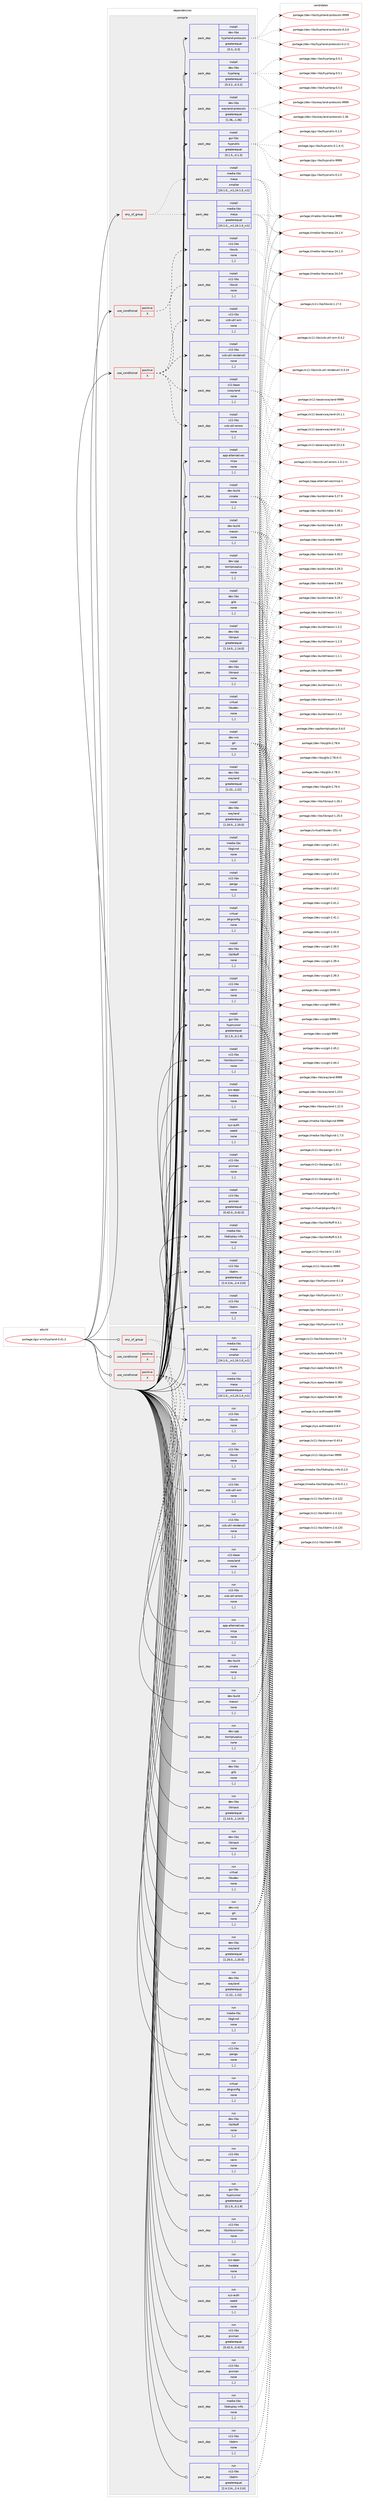 digraph prolog {

# *************
# Graph options
# *************

newrank=true;
concentrate=true;
compound=true;
graph [rankdir=LR,fontname=Helvetica,fontsize=10,ranksep=1.5];#, ranksep=2.5, nodesep=0.2];
edge  [arrowhead=vee];
node  [fontname=Helvetica,fontsize=10];

# **********
# The ebuild
# **********

subgraph cluster_leftcol {
color=gray;
label=<<i>ebuild</i>>;
id [label="portage://gui-wm/hyprland-0.41.2", color=red, width=4, href="../gui-wm/hyprland-0.41.2.svg"];
}

# ****************
# The dependencies
# ****************

subgraph cluster_midcol {
color=gray;
label=<<i>dependencies</i>>;
subgraph cluster_compile {
fillcolor="#eeeeee";
style=filled;
label=<<i>compile</i>>;
subgraph any1441 {
dependency245337 [label=<<TABLE BORDER="0" CELLBORDER="1" CELLSPACING="0" CELLPADDING="4"><TR><TD CELLPADDING="10">any_of_group</TD></TR></TABLE>>, shape=none, color=red];subgraph pack176973 {
dependency245338 [label=<<TABLE BORDER="0" CELLBORDER="1" CELLSPACING="0" CELLPADDING="4" WIDTH="220"><TR><TD ROWSPAN="6" CELLPADDING="30">pack_dep</TD></TR><TR><TD WIDTH="110">install</TD></TR><TR><TD>media-libs</TD></TR><TR><TD>mesa</TD></TR><TR><TD>greaterequal</TD></TR><TR><TD>[24.1.0,,_rc1,24.1.0_rc1]</TD></TR></TABLE>>, shape=none, color=blue];
}
dependency245337:e -> dependency245338:w [weight=20,style="dotted",arrowhead="oinv"];
subgraph pack176974 {
dependency245339 [label=<<TABLE BORDER="0" CELLBORDER="1" CELLSPACING="0" CELLPADDING="4" WIDTH="220"><TR><TD ROWSPAN="6" CELLPADDING="30">pack_dep</TD></TR><TR><TD WIDTH="110">install</TD></TR><TR><TD>media-libs</TD></TR><TR><TD>mesa</TD></TR><TR><TD>smaller</TD></TR><TR><TD>[24.1.0,,_rc1,24.1.0_rc1]</TD></TR></TABLE>>, shape=none, color=blue];
}
dependency245337:e -> dependency245339:w [weight=20,style="dotted",arrowhead="oinv"];
}
id:e -> dependency245337:w [weight=20,style="solid",arrowhead="vee"];
subgraph cond66763 {
dependency245340 [label=<<TABLE BORDER="0" CELLBORDER="1" CELLSPACING="0" CELLPADDING="4"><TR><TD ROWSPAN="3" CELLPADDING="10">use_conditional</TD></TR><TR><TD>positive</TD></TR><TR><TD>X</TD></TR></TABLE>>, shape=none, color=red];
subgraph pack176975 {
dependency245341 [label=<<TABLE BORDER="0" CELLBORDER="1" CELLSPACING="0" CELLPADDING="4" WIDTH="220"><TR><TD ROWSPAN="6" CELLPADDING="30">pack_dep</TD></TR><TR><TD WIDTH="110">install</TD></TR><TR><TD>x11-libs</TD></TR><TR><TD>libxcb</TD></TR><TR><TD>none</TD></TR><TR><TD>[,,]</TD></TR></TABLE>>, shape=none, color=blue];
}
dependency245340:e -> dependency245341:w [weight=20,style="dashed",arrowhead="vee"];
subgraph pack176976 {
dependency245342 [label=<<TABLE BORDER="0" CELLBORDER="1" CELLSPACING="0" CELLPADDING="4" WIDTH="220"><TR><TD ROWSPAN="6" CELLPADDING="30">pack_dep</TD></TR><TR><TD WIDTH="110">install</TD></TR><TR><TD>x11-libs</TD></TR><TR><TD>xcb-util-errors</TD></TR><TR><TD>none</TD></TR><TR><TD>[,,]</TD></TR></TABLE>>, shape=none, color=blue];
}
dependency245340:e -> dependency245342:w [weight=20,style="dashed",arrowhead="vee"];
subgraph pack176977 {
dependency245343 [label=<<TABLE BORDER="0" CELLBORDER="1" CELLSPACING="0" CELLPADDING="4" WIDTH="220"><TR><TD ROWSPAN="6" CELLPADDING="30">pack_dep</TD></TR><TR><TD WIDTH="110">install</TD></TR><TR><TD>x11-libs</TD></TR><TR><TD>xcb-util-renderutil</TD></TR><TR><TD>none</TD></TR><TR><TD>[,,]</TD></TR></TABLE>>, shape=none, color=blue];
}
dependency245340:e -> dependency245343:w [weight=20,style="dashed",arrowhead="vee"];
subgraph pack176978 {
dependency245344 [label=<<TABLE BORDER="0" CELLBORDER="1" CELLSPACING="0" CELLPADDING="4" WIDTH="220"><TR><TD ROWSPAN="6" CELLPADDING="30">pack_dep</TD></TR><TR><TD WIDTH="110">install</TD></TR><TR><TD>x11-libs</TD></TR><TR><TD>xcb-util-wm</TD></TR><TR><TD>none</TD></TR><TR><TD>[,,]</TD></TR></TABLE>>, shape=none, color=blue];
}
dependency245340:e -> dependency245344:w [weight=20,style="dashed",arrowhead="vee"];
subgraph pack176979 {
dependency245345 [label=<<TABLE BORDER="0" CELLBORDER="1" CELLSPACING="0" CELLPADDING="4" WIDTH="220"><TR><TD ROWSPAN="6" CELLPADDING="30">pack_dep</TD></TR><TR><TD WIDTH="110">install</TD></TR><TR><TD>x11-base</TD></TR><TR><TD>xwayland</TD></TR><TR><TD>none</TD></TR><TR><TD>[,,]</TD></TR></TABLE>>, shape=none, color=blue];
}
dependency245340:e -> dependency245345:w [weight=20,style="dashed",arrowhead="vee"];
}
id:e -> dependency245340:w [weight=20,style="solid",arrowhead="vee"];
subgraph cond66764 {
dependency245346 [label=<<TABLE BORDER="0" CELLBORDER="1" CELLSPACING="0" CELLPADDING="4"><TR><TD ROWSPAN="3" CELLPADDING="10">use_conditional</TD></TR><TR><TD>positive</TD></TR><TR><TD>X</TD></TR></TABLE>>, shape=none, color=red];
subgraph pack176980 {
dependency245347 [label=<<TABLE BORDER="0" CELLBORDER="1" CELLSPACING="0" CELLPADDING="4" WIDTH="220"><TR><TD ROWSPAN="6" CELLPADDING="30">pack_dep</TD></TR><TR><TD WIDTH="110">install</TD></TR><TR><TD>x11-libs</TD></TR><TR><TD>libxcb</TD></TR><TR><TD>none</TD></TR><TR><TD>[,,]</TD></TR></TABLE>>, shape=none, color=blue];
}
dependency245346:e -> dependency245347:w [weight=20,style="dashed",arrowhead="vee"];
}
id:e -> dependency245346:w [weight=20,style="solid",arrowhead="vee"];
subgraph pack176981 {
dependency245348 [label=<<TABLE BORDER="0" CELLBORDER="1" CELLSPACING="0" CELLPADDING="4" WIDTH="220"><TR><TD ROWSPAN="6" CELLPADDING="30">pack_dep</TD></TR><TR><TD WIDTH="110">install</TD></TR><TR><TD>app-alternatives</TD></TR><TR><TD>ninja</TD></TR><TR><TD>none</TD></TR><TR><TD>[,,]</TD></TR></TABLE>>, shape=none, color=blue];
}
id:e -> dependency245348:w [weight=20,style="solid",arrowhead="vee"];
subgraph pack176982 {
dependency245349 [label=<<TABLE BORDER="0" CELLBORDER="1" CELLSPACING="0" CELLPADDING="4" WIDTH="220"><TR><TD ROWSPAN="6" CELLPADDING="30">pack_dep</TD></TR><TR><TD WIDTH="110">install</TD></TR><TR><TD>dev-build</TD></TR><TR><TD>cmake</TD></TR><TR><TD>none</TD></TR><TR><TD>[,,]</TD></TR></TABLE>>, shape=none, color=blue];
}
id:e -> dependency245349:w [weight=20,style="solid",arrowhead="vee"];
subgraph pack176983 {
dependency245350 [label=<<TABLE BORDER="0" CELLBORDER="1" CELLSPACING="0" CELLPADDING="4" WIDTH="220"><TR><TD ROWSPAN="6" CELLPADDING="30">pack_dep</TD></TR><TR><TD WIDTH="110">install</TD></TR><TR><TD>dev-build</TD></TR><TR><TD>meson</TD></TR><TR><TD>none</TD></TR><TR><TD>[,,]</TD></TR></TABLE>>, shape=none, color=blue];
}
id:e -> dependency245350:w [weight=20,style="solid",arrowhead="vee"];
subgraph pack176984 {
dependency245351 [label=<<TABLE BORDER="0" CELLBORDER="1" CELLSPACING="0" CELLPADDING="4" WIDTH="220"><TR><TD ROWSPAN="6" CELLPADDING="30">pack_dep</TD></TR><TR><TD WIDTH="110">install</TD></TR><TR><TD>dev-cpp</TD></TR><TR><TD>tomlplusplus</TD></TR><TR><TD>none</TD></TR><TR><TD>[,,]</TD></TR></TABLE>>, shape=none, color=blue];
}
id:e -> dependency245351:w [weight=20,style="solid",arrowhead="vee"];
subgraph pack176985 {
dependency245352 [label=<<TABLE BORDER="0" CELLBORDER="1" CELLSPACING="0" CELLPADDING="4" WIDTH="220"><TR><TD ROWSPAN="6" CELLPADDING="30">pack_dep</TD></TR><TR><TD WIDTH="110">install</TD></TR><TR><TD>dev-libs</TD></TR><TR><TD>glib</TD></TR><TR><TD>none</TD></TR><TR><TD>[,,]</TD></TR></TABLE>>, shape=none, color=blue];
}
id:e -> dependency245352:w [weight=20,style="solid",arrowhead="vee"];
subgraph pack176986 {
dependency245353 [label=<<TABLE BORDER="0" CELLBORDER="1" CELLSPACING="0" CELLPADDING="4" WIDTH="220"><TR><TD ROWSPAN="6" CELLPADDING="30">pack_dep</TD></TR><TR><TD WIDTH="110">install</TD></TR><TR><TD>dev-libs</TD></TR><TR><TD>hyprland-protocols</TD></TR><TR><TD>greaterequal</TD></TR><TR><TD>[0.3,,,0.3]</TD></TR></TABLE>>, shape=none, color=blue];
}
id:e -> dependency245353:w [weight=20,style="solid",arrowhead="vee"];
subgraph pack176987 {
dependency245354 [label=<<TABLE BORDER="0" CELLBORDER="1" CELLSPACING="0" CELLPADDING="4" WIDTH="220"><TR><TD ROWSPAN="6" CELLPADDING="30">pack_dep</TD></TR><TR><TD WIDTH="110">install</TD></TR><TR><TD>dev-libs</TD></TR><TR><TD>hyprlang</TD></TR><TR><TD>greaterequal</TD></TR><TR><TD>[0.3.2,,,0.3.2]</TD></TR></TABLE>>, shape=none, color=blue];
}
id:e -> dependency245354:w [weight=20,style="solid",arrowhead="vee"];
subgraph pack176988 {
dependency245355 [label=<<TABLE BORDER="0" CELLBORDER="1" CELLSPACING="0" CELLPADDING="4" WIDTH="220"><TR><TD ROWSPAN="6" CELLPADDING="30">pack_dep</TD></TR><TR><TD WIDTH="110">install</TD></TR><TR><TD>dev-libs</TD></TR><TR><TD>libinput</TD></TR><TR><TD>greaterequal</TD></TR><TR><TD>[1.14.0,,,1.14.0]</TD></TR></TABLE>>, shape=none, color=blue];
}
id:e -> dependency245355:w [weight=20,style="solid",arrowhead="vee"];
subgraph pack176989 {
dependency245356 [label=<<TABLE BORDER="0" CELLBORDER="1" CELLSPACING="0" CELLPADDING="4" WIDTH="220"><TR><TD ROWSPAN="6" CELLPADDING="30">pack_dep</TD></TR><TR><TD WIDTH="110">install</TD></TR><TR><TD>dev-libs</TD></TR><TR><TD>libinput</TD></TR><TR><TD>none</TD></TR><TR><TD>[,,]</TD></TR></TABLE>>, shape=none, color=blue];
}
id:e -> dependency245356:w [weight=20,style="solid",arrowhead="vee"];
subgraph pack176990 {
dependency245357 [label=<<TABLE BORDER="0" CELLBORDER="1" CELLSPACING="0" CELLPADDING="4" WIDTH="220"><TR><TD ROWSPAN="6" CELLPADDING="30">pack_dep</TD></TR><TR><TD WIDTH="110">install</TD></TR><TR><TD>dev-libs</TD></TR><TR><TD>libliftoff</TD></TR><TR><TD>none</TD></TR><TR><TD>[,,]</TD></TR></TABLE>>, shape=none, color=blue];
}
id:e -> dependency245357:w [weight=20,style="solid",arrowhead="vee"];
subgraph pack176991 {
dependency245358 [label=<<TABLE BORDER="0" CELLBORDER="1" CELLSPACING="0" CELLPADDING="4" WIDTH="220"><TR><TD ROWSPAN="6" CELLPADDING="30">pack_dep</TD></TR><TR><TD WIDTH="110">install</TD></TR><TR><TD>dev-libs</TD></TR><TR><TD>wayland</TD></TR><TR><TD>greaterequal</TD></TR><TR><TD>[1.20.0,,,1.20.0]</TD></TR></TABLE>>, shape=none, color=blue];
}
id:e -> dependency245358:w [weight=20,style="solid",arrowhead="vee"];
subgraph pack176992 {
dependency245359 [label=<<TABLE BORDER="0" CELLBORDER="1" CELLSPACING="0" CELLPADDING="4" WIDTH="220"><TR><TD ROWSPAN="6" CELLPADDING="30">pack_dep</TD></TR><TR><TD WIDTH="110">install</TD></TR><TR><TD>dev-libs</TD></TR><TR><TD>wayland</TD></TR><TR><TD>greaterequal</TD></TR><TR><TD>[1.22,,,1.22]</TD></TR></TABLE>>, shape=none, color=blue];
}
id:e -> dependency245359:w [weight=20,style="solid",arrowhead="vee"];
subgraph pack176993 {
dependency245360 [label=<<TABLE BORDER="0" CELLBORDER="1" CELLSPACING="0" CELLPADDING="4" WIDTH="220"><TR><TD ROWSPAN="6" CELLPADDING="30">pack_dep</TD></TR><TR><TD WIDTH="110">install</TD></TR><TR><TD>dev-libs</TD></TR><TR><TD>wayland-protocols</TD></TR><TR><TD>greaterequal</TD></TR><TR><TD>[1.36,,,1.36]</TD></TR></TABLE>>, shape=none, color=blue];
}
id:e -> dependency245360:w [weight=20,style="solid",arrowhead="vee"];
subgraph pack176994 {
dependency245361 [label=<<TABLE BORDER="0" CELLBORDER="1" CELLSPACING="0" CELLPADDING="4" WIDTH="220"><TR><TD ROWSPAN="6" CELLPADDING="30">pack_dep</TD></TR><TR><TD WIDTH="110">install</TD></TR><TR><TD>dev-vcs</TD></TR><TR><TD>git</TD></TR><TR><TD>none</TD></TR><TR><TD>[,,]</TD></TR></TABLE>>, shape=none, color=blue];
}
id:e -> dependency245361:w [weight=20,style="solid",arrowhead="vee"];
subgraph pack176995 {
dependency245362 [label=<<TABLE BORDER="0" CELLBORDER="1" CELLSPACING="0" CELLPADDING="4" WIDTH="220"><TR><TD ROWSPAN="6" CELLPADDING="30">pack_dep</TD></TR><TR><TD WIDTH="110">install</TD></TR><TR><TD>gui-libs</TD></TR><TR><TD>hyprcursor</TD></TR><TR><TD>greaterequal</TD></TR><TR><TD>[0.1.9,,,0.1.9]</TD></TR></TABLE>>, shape=none, color=blue];
}
id:e -> dependency245362:w [weight=20,style="solid",arrowhead="vee"];
subgraph pack176996 {
dependency245363 [label=<<TABLE BORDER="0" CELLBORDER="1" CELLSPACING="0" CELLPADDING="4" WIDTH="220"><TR><TD ROWSPAN="6" CELLPADDING="30">pack_dep</TD></TR><TR><TD WIDTH="110">install</TD></TR><TR><TD>gui-libs</TD></TR><TR><TD>hyprutils</TD></TR><TR><TD>greaterequal</TD></TR><TR><TD>[0.1.5,,,0.1.5]</TD></TR></TABLE>>, shape=none, color=blue];
}
id:e -> dependency245363:w [weight=20,style="solid",arrowhead="vee"];
subgraph pack176997 {
dependency245364 [label=<<TABLE BORDER="0" CELLBORDER="1" CELLSPACING="0" CELLPADDING="4" WIDTH="220"><TR><TD ROWSPAN="6" CELLPADDING="30">pack_dep</TD></TR><TR><TD WIDTH="110">install</TD></TR><TR><TD>media-libs</TD></TR><TR><TD>libdisplay-info</TD></TR><TR><TD>none</TD></TR><TR><TD>[,,]</TD></TR></TABLE>>, shape=none, color=blue];
}
id:e -> dependency245364:w [weight=20,style="solid",arrowhead="vee"];
subgraph pack176998 {
dependency245365 [label=<<TABLE BORDER="0" CELLBORDER="1" CELLSPACING="0" CELLPADDING="4" WIDTH="220"><TR><TD ROWSPAN="6" CELLPADDING="30">pack_dep</TD></TR><TR><TD WIDTH="110">install</TD></TR><TR><TD>media-libs</TD></TR><TR><TD>libglvnd</TD></TR><TR><TD>none</TD></TR><TR><TD>[,,]</TD></TR></TABLE>>, shape=none, color=blue];
}
id:e -> dependency245365:w [weight=20,style="solid",arrowhead="vee"];
subgraph pack176999 {
dependency245366 [label=<<TABLE BORDER="0" CELLBORDER="1" CELLSPACING="0" CELLPADDING="4" WIDTH="220"><TR><TD ROWSPAN="6" CELLPADDING="30">pack_dep</TD></TR><TR><TD WIDTH="110">install</TD></TR><TR><TD>sys-apps</TD></TR><TR><TD>hwdata</TD></TR><TR><TD>none</TD></TR><TR><TD>[,,]</TD></TR></TABLE>>, shape=none, color=blue];
}
id:e -> dependency245366:w [weight=20,style="solid",arrowhead="vee"];
subgraph pack177000 {
dependency245367 [label=<<TABLE BORDER="0" CELLBORDER="1" CELLSPACING="0" CELLPADDING="4" WIDTH="220"><TR><TD ROWSPAN="6" CELLPADDING="30">pack_dep</TD></TR><TR><TD WIDTH="110">install</TD></TR><TR><TD>sys-auth</TD></TR><TR><TD>seatd</TD></TR><TR><TD>none</TD></TR><TR><TD>[,,]</TD></TR></TABLE>>, shape=none, color=blue];
}
id:e -> dependency245367:w [weight=20,style="solid",arrowhead="vee"];
subgraph pack177001 {
dependency245368 [label=<<TABLE BORDER="0" CELLBORDER="1" CELLSPACING="0" CELLPADDING="4" WIDTH="220"><TR><TD ROWSPAN="6" CELLPADDING="30">pack_dep</TD></TR><TR><TD WIDTH="110">install</TD></TR><TR><TD>virtual</TD></TR><TR><TD>libudev</TD></TR><TR><TD>none</TD></TR><TR><TD>[,,]</TD></TR></TABLE>>, shape=none, color=blue];
}
id:e -> dependency245368:w [weight=20,style="solid",arrowhead="vee"];
subgraph pack177002 {
dependency245369 [label=<<TABLE BORDER="0" CELLBORDER="1" CELLSPACING="0" CELLPADDING="4" WIDTH="220"><TR><TD ROWSPAN="6" CELLPADDING="30">pack_dep</TD></TR><TR><TD WIDTH="110">install</TD></TR><TR><TD>virtual</TD></TR><TR><TD>pkgconfig</TD></TR><TR><TD>none</TD></TR><TR><TD>[,,]</TD></TR></TABLE>>, shape=none, color=blue];
}
id:e -> dependency245369:w [weight=20,style="solid",arrowhead="vee"];
subgraph pack177003 {
dependency245370 [label=<<TABLE BORDER="0" CELLBORDER="1" CELLSPACING="0" CELLPADDING="4" WIDTH="220"><TR><TD ROWSPAN="6" CELLPADDING="30">pack_dep</TD></TR><TR><TD WIDTH="110">install</TD></TR><TR><TD>x11-libs</TD></TR><TR><TD>cairo</TD></TR><TR><TD>none</TD></TR><TR><TD>[,,]</TD></TR></TABLE>>, shape=none, color=blue];
}
id:e -> dependency245370:w [weight=20,style="solid",arrowhead="vee"];
subgraph pack177004 {
dependency245371 [label=<<TABLE BORDER="0" CELLBORDER="1" CELLSPACING="0" CELLPADDING="4" WIDTH="220"><TR><TD ROWSPAN="6" CELLPADDING="30">pack_dep</TD></TR><TR><TD WIDTH="110">install</TD></TR><TR><TD>x11-libs</TD></TR><TR><TD>libdrm</TD></TR><TR><TD>greaterequal</TD></TR><TR><TD>[2.4.114,,,2.4.114]</TD></TR></TABLE>>, shape=none, color=blue];
}
id:e -> dependency245371:w [weight=20,style="solid",arrowhead="vee"];
subgraph pack177005 {
dependency245372 [label=<<TABLE BORDER="0" CELLBORDER="1" CELLSPACING="0" CELLPADDING="4" WIDTH="220"><TR><TD ROWSPAN="6" CELLPADDING="30">pack_dep</TD></TR><TR><TD WIDTH="110">install</TD></TR><TR><TD>x11-libs</TD></TR><TR><TD>libdrm</TD></TR><TR><TD>none</TD></TR><TR><TD>[,,]</TD></TR></TABLE>>, shape=none, color=blue];
}
id:e -> dependency245372:w [weight=20,style="solid",arrowhead="vee"];
subgraph pack177006 {
dependency245373 [label=<<TABLE BORDER="0" CELLBORDER="1" CELLSPACING="0" CELLPADDING="4" WIDTH="220"><TR><TD ROWSPAN="6" CELLPADDING="30">pack_dep</TD></TR><TR><TD WIDTH="110">install</TD></TR><TR><TD>x11-libs</TD></TR><TR><TD>libxkbcommon</TD></TR><TR><TD>none</TD></TR><TR><TD>[,,]</TD></TR></TABLE>>, shape=none, color=blue];
}
id:e -> dependency245373:w [weight=20,style="solid",arrowhead="vee"];
subgraph pack177007 {
dependency245374 [label=<<TABLE BORDER="0" CELLBORDER="1" CELLSPACING="0" CELLPADDING="4" WIDTH="220"><TR><TD ROWSPAN="6" CELLPADDING="30">pack_dep</TD></TR><TR><TD WIDTH="110">install</TD></TR><TR><TD>x11-libs</TD></TR><TR><TD>pango</TD></TR><TR><TD>none</TD></TR><TR><TD>[,,]</TD></TR></TABLE>>, shape=none, color=blue];
}
id:e -> dependency245374:w [weight=20,style="solid",arrowhead="vee"];
subgraph pack177008 {
dependency245375 [label=<<TABLE BORDER="0" CELLBORDER="1" CELLSPACING="0" CELLPADDING="4" WIDTH="220"><TR><TD ROWSPAN="6" CELLPADDING="30">pack_dep</TD></TR><TR><TD WIDTH="110">install</TD></TR><TR><TD>x11-libs</TD></TR><TR><TD>pixman</TD></TR><TR><TD>greaterequal</TD></TR><TR><TD>[0.42.0,,,0.42.0]</TD></TR></TABLE>>, shape=none, color=blue];
}
id:e -> dependency245375:w [weight=20,style="solid",arrowhead="vee"];
subgraph pack177009 {
dependency245376 [label=<<TABLE BORDER="0" CELLBORDER="1" CELLSPACING="0" CELLPADDING="4" WIDTH="220"><TR><TD ROWSPAN="6" CELLPADDING="30">pack_dep</TD></TR><TR><TD WIDTH="110">install</TD></TR><TR><TD>x11-libs</TD></TR><TR><TD>pixman</TD></TR><TR><TD>none</TD></TR><TR><TD>[,,]</TD></TR></TABLE>>, shape=none, color=blue];
}
id:e -> dependency245376:w [weight=20,style="solid",arrowhead="vee"];
}
subgraph cluster_compileandrun {
fillcolor="#eeeeee";
style=filled;
label=<<i>compile and run</i>>;
}
subgraph cluster_run {
fillcolor="#eeeeee";
style=filled;
label=<<i>run</i>>;
subgraph any1442 {
dependency245377 [label=<<TABLE BORDER="0" CELLBORDER="1" CELLSPACING="0" CELLPADDING="4"><TR><TD CELLPADDING="10">any_of_group</TD></TR></TABLE>>, shape=none, color=red];subgraph pack177010 {
dependency245378 [label=<<TABLE BORDER="0" CELLBORDER="1" CELLSPACING="0" CELLPADDING="4" WIDTH="220"><TR><TD ROWSPAN="6" CELLPADDING="30">pack_dep</TD></TR><TR><TD WIDTH="110">run</TD></TR><TR><TD>media-libs</TD></TR><TR><TD>mesa</TD></TR><TR><TD>greaterequal</TD></TR><TR><TD>[24.1.0,,_rc1,24.1.0_rc1]</TD></TR></TABLE>>, shape=none, color=blue];
}
dependency245377:e -> dependency245378:w [weight=20,style="dotted",arrowhead="oinv"];
subgraph pack177011 {
dependency245379 [label=<<TABLE BORDER="0" CELLBORDER="1" CELLSPACING="0" CELLPADDING="4" WIDTH="220"><TR><TD ROWSPAN="6" CELLPADDING="30">pack_dep</TD></TR><TR><TD WIDTH="110">run</TD></TR><TR><TD>media-libs</TD></TR><TR><TD>mesa</TD></TR><TR><TD>smaller</TD></TR><TR><TD>[24.1.0,,_rc1,24.1.0_rc1]</TD></TR></TABLE>>, shape=none, color=blue];
}
dependency245377:e -> dependency245379:w [weight=20,style="dotted",arrowhead="oinv"];
}
id:e -> dependency245377:w [weight=20,style="solid",arrowhead="odot"];
subgraph cond66765 {
dependency245380 [label=<<TABLE BORDER="0" CELLBORDER="1" CELLSPACING="0" CELLPADDING="4"><TR><TD ROWSPAN="3" CELLPADDING="10">use_conditional</TD></TR><TR><TD>positive</TD></TR><TR><TD>X</TD></TR></TABLE>>, shape=none, color=red];
subgraph pack177012 {
dependency245381 [label=<<TABLE BORDER="0" CELLBORDER="1" CELLSPACING="0" CELLPADDING="4" WIDTH="220"><TR><TD ROWSPAN="6" CELLPADDING="30">pack_dep</TD></TR><TR><TD WIDTH="110">run</TD></TR><TR><TD>x11-libs</TD></TR><TR><TD>libxcb</TD></TR><TR><TD>none</TD></TR><TR><TD>[,,]</TD></TR></TABLE>>, shape=none, color=blue];
}
dependency245380:e -> dependency245381:w [weight=20,style="dashed",arrowhead="vee"];
subgraph pack177013 {
dependency245382 [label=<<TABLE BORDER="0" CELLBORDER="1" CELLSPACING="0" CELLPADDING="4" WIDTH="220"><TR><TD ROWSPAN="6" CELLPADDING="30">pack_dep</TD></TR><TR><TD WIDTH="110">run</TD></TR><TR><TD>x11-libs</TD></TR><TR><TD>xcb-util-errors</TD></TR><TR><TD>none</TD></TR><TR><TD>[,,]</TD></TR></TABLE>>, shape=none, color=blue];
}
dependency245380:e -> dependency245382:w [weight=20,style="dashed",arrowhead="vee"];
subgraph pack177014 {
dependency245383 [label=<<TABLE BORDER="0" CELLBORDER="1" CELLSPACING="0" CELLPADDING="4" WIDTH="220"><TR><TD ROWSPAN="6" CELLPADDING="30">pack_dep</TD></TR><TR><TD WIDTH="110">run</TD></TR><TR><TD>x11-libs</TD></TR><TR><TD>xcb-util-renderutil</TD></TR><TR><TD>none</TD></TR><TR><TD>[,,]</TD></TR></TABLE>>, shape=none, color=blue];
}
dependency245380:e -> dependency245383:w [weight=20,style="dashed",arrowhead="vee"];
subgraph pack177015 {
dependency245384 [label=<<TABLE BORDER="0" CELLBORDER="1" CELLSPACING="0" CELLPADDING="4" WIDTH="220"><TR><TD ROWSPAN="6" CELLPADDING="30">pack_dep</TD></TR><TR><TD WIDTH="110">run</TD></TR><TR><TD>x11-libs</TD></TR><TR><TD>xcb-util-wm</TD></TR><TR><TD>none</TD></TR><TR><TD>[,,]</TD></TR></TABLE>>, shape=none, color=blue];
}
dependency245380:e -> dependency245384:w [weight=20,style="dashed",arrowhead="vee"];
subgraph pack177016 {
dependency245385 [label=<<TABLE BORDER="0" CELLBORDER="1" CELLSPACING="0" CELLPADDING="4" WIDTH="220"><TR><TD ROWSPAN="6" CELLPADDING="30">pack_dep</TD></TR><TR><TD WIDTH="110">run</TD></TR><TR><TD>x11-base</TD></TR><TR><TD>xwayland</TD></TR><TR><TD>none</TD></TR><TR><TD>[,,]</TD></TR></TABLE>>, shape=none, color=blue];
}
dependency245380:e -> dependency245385:w [weight=20,style="dashed",arrowhead="vee"];
}
id:e -> dependency245380:w [weight=20,style="solid",arrowhead="odot"];
subgraph cond66766 {
dependency245386 [label=<<TABLE BORDER="0" CELLBORDER="1" CELLSPACING="0" CELLPADDING="4"><TR><TD ROWSPAN="3" CELLPADDING="10">use_conditional</TD></TR><TR><TD>positive</TD></TR><TR><TD>X</TD></TR></TABLE>>, shape=none, color=red];
subgraph pack177017 {
dependency245387 [label=<<TABLE BORDER="0" CELLBORDER="1" CELLSPACING="0" CELLPADDING="4" WIDTH="220"><TR><TD ROWSPAN="6" CELLPADDING="30">pack_dep</TD></TR><TR><TD WIDTH="110">run</TD></TR><TR><TD>x11-libs</TD></TR><TR><TD>libxcb</TD></TR><TR><TD>none</TD></TR><TR><TD>[,,]</TD></TR></TABLE>>, shape=none, color=blue];
}
dependency245386:e -> dependency245387:w [weight=20,style="dashed",arrowhead="vee"];
}
id:e -> dependency245386:w [weight=20,style="solid",arrowhead="odot"];
subgraph pack177018 {
dependency245388 [label=<<TABLE BORDER="0" CELLBORDER="1" CELLSPACING="0" CELLPADDING="4" WIDTH="220"><TR><TD ROWSPAN="6" CELLPADDING="30">pack_dep</TD></TR><TR><TD WIDTH="110">run</TD></TR><TR><TD>app-alternatives</TD></TR><TR><TD>ninja</TD></TR><TR><TD>none</TD></TR><TR><TD>[,,]</TD></TR></TABLE>>, shape=none, color=blue];
}
id:e -> dependency245388:w [weight=20,style="solid",arrowhead="odot"];
subgraph pack177019 {
dependency245389 [label=<<TABLE BORDER="0" CELLBORDER="1" CELLSPACING="0" CELLPADDING="4" WIDTH="220"><TR><TD ROWSPAN="6" CELLPADDING="30">pack_dep</TD></TR><TR><TD WIDTH="110">run</TD></TR><TR><TD>dev-build</TD></TR><TR><TD>cmake</TD></TR><TR><TD>none</TD></TR><TR><TD>[,,]</TD></TR></TABLE>>, shape=none, color=blue];
}
id:e -> dependency245389:w [weight=20,style="solid",arrowhead="odot"];
subgraph pack177020 {
dependency245390 [label=<<TABLE BORDER="0" CELLBORDER="1" CELLSPACING="0" CELLPADDING="4" WIDTH="220"><TR><TD ROWSPAN="6" CELLPADDING="30">pack_dep</TD></TR><TR><TD WIDTH="110">run</TD></TR><TR><TD>dev-build</TD></TR><TR><TD>meson</TD></TR><TR><TD>none</TD></TR><TR><TD>[,,]</TD></TR></TABLE>>, shape=none, color=blue];
}
id:e -> dependency245390:w [weight=20,style="solid",arrowhead="odot"];
subgraph pack177021 {
dependency245391 [label=<<TABLE BORDER="0" CELLBORDER="1" CELLSPACING="0" CELLPADDING="4" WIDTH="220"><TR><TD ROWSPAN="6" CELLPADDING="30">pack_dep</TD></TR><TR><TD WIDTH="110">run</TD></TR><TR><TD>dev-cpp</TD></TR><TR><TD>tomlplusplus</TD></TR><TR><TD>none</TD></TR><TR><TD>[,,]</TD></TR></TABLE>>, shape=none, color=blue];
}
id:e -> dependency245391:w [weight=20,style="solid",arrowhead="odot"];
subgraph pack177022 {
dependency245392 [label=<<TABLE BORDER="0" CELLBORDER="1" CELLSPACING="0" CELLPADDING="4" WIDTH="220"><TR><TD ROWSPAN="6" CELLPADDING="30">pack_dep</TD></TR><TR><TD WIDTH="110">run</TD></TR><TR><TD>dev-libs</TD></TR><TR><TD>glib</TD></TR><TR><TD>none</TD></TR><TR><TD>[,,]</TD></TR></TABLE>>, shape=none, color=blue];
}
id:e -> dependency245392:w [weight=20,style="solid",arrowhead="odot"];
subgraph pack177023 {
dependency245393 [label=<<TABLE BORDER="0" CELLBORDER="1" CELLSPACING="0" CELLPADDING="4" WIDTH="220"><TR><TD ROWSPAN="6" CELLPADDING="30">pack_dep</TD></TR><TR><TD WIDTH="110">run</TD></TR><TR><TD>dev-libs</TD></TR><TR><TD>libinput</TD></TR><TR><TD>greaterequal</TD></TR><TR><TD>[1.14.0,,,1.14.0]</TD></TR></TABLE>>, shape=none, color=blue];
}
id:e -> dependency245393:w [weight=20,style="solid",arrowhead="odot"];
subgraph pack177024 {
dependency245394 [label=<<TABLE BORDER="0" CELLBORDER="1" CELLSPACING="0" CELLPADDING="4" WIDTH="220"><TR><TD ROWSPAN="6" CELLPADDING="30">pack_dep</TD></TR><TR><TD WIDTH="110">run</TD></TR><TR><TD>dev-libs</TD></TR><TR><TD>libinput</TD></TR><TR><TD>none</TD></TR><TR><TD>[,,]</TD></TR></TABLE>>, shape=none, color=blue];
}
id:e -> dependency245394:w [weight=20,style="solid",arrowhead="odot"];
subgraph pack177025 {
dependency245395 [label=<<TABLE BORDER="0" CELLBORDER="1" CELLSPACING="0" CELLPADDING="4" WIDTH="220"><TR><TD ROWSPAN="6" CELLPADDING="30">pack_dep</TD></TR><TR><TD WIDTH="110">run</TD></TR><TR><TD>dev-libs</TD></TR><TR><TD>libliftoff</TD></TR><TR><TD>none</TD></TR><TR><TD>[,,]</TD></TR></TABLE>>, shape=none, color=blue];
}
id:e -> dependency245395:w [weight=20,style="solid",arrowhead="odot"];
subgraph pack177026 {
dependency245396 [label=<<TABLE BORDER="0" CELLBORDER="1" CELLSPACING="0" CELLPADDING="4" WIDTH="220"><TR><TD ROWSPAN="6" CELLPADDING="30">pack_dep</TD></TR><TR><TD WIDTH="110">run</TD></TR><TR><TD>dev-libs</TD></TR><TR><TD>wayland</TD></TR><TR><TD>greaterequal</TD></TR><TR><TD>[1.20.0,,,1.20.0]</TD></TR></TABLE>>, shape=none, color=blue];
}
id:e -> dependency245396:w [weight=20,style="solid",arrowhead="odot"];
subgraph pack177027 {
dependency245397 [label=<<TABLE BORDER="0" CELLBORDER="1" CELLSPACING="0" CELLPADDING="4" WIDTH="220"><TR><TD ROWSPAN="6" CELLPADDING="30">pack_dep</TD></TR><TR><TD WIDTH="110">run</TD></TR><TR><TD>dev-libs</TD></TR><TR><TD>wayland</TD></TR><TR><TD>greaterequal</TD></TR><TR><TD>[1.22,,,1.22]</TD></TR></TABLE>>, shape=none, color=blue];
}
id:e -> dependency245397:w [weight=20,style="solid",arrowhead="odot"];
subgraph pack177028 {
dependency245398 [label=<<TABLE BORDER="0" CELLBORDER="1" CELLSPACING="0" CELLPADDING="4" WIDTH="220"><TR><TD ROWSPAN="6" CELLPADDING="30">pack_dep</TD></TR><TR><TD WIDTH="110">run</TD></TR><TR><TD>dev-vcs</TD></TR><TR><TD>git</TD></TR><TR><TD>none</TD></TR><TR><TD>[,,]</TD></TR></TABLE>>, shape=none, color=blue];
}
id:e -> dependency245398:w [weight=20,style="solid",arrowhead="odot"];
subgraph pack177029 {
dependency245399 [label=<<TABLE BORDER="0" CELLBORDER="1" CELLSPACING="0" CELLPADDING="4" WIDTH="220"><TR><TD ROWSPAN="6" CELLPADDING="30">pack_dep</TD></TR><TR><TD WIDTH="110">run</TD></TR><TR><TD>gui-libs</TD></TR><TR><TD>hyprcursor</TD></TR><TR><TD>greaterequal</TD></TR><TR><TD>[0.1.9,,,0.1.9]</TD></TR></TABLE>>, shape=none, color=blue];
}
id:e -> dependency245399:w [weight=20,style="solid",arrowhead="odot"];
subgraph pack177030 {
dependency245400 [label=<<TABLE BORDER="0" CELLBORDER="1" CELLSPACING="0" CELLPADDING="4" WIDTH="220"><TR><TD ROWSPAN="6" CELLPADDING="30">pack_dep</TD></TR><TR><TD WIDTH="110">run</TD></TR><TR><TD>media-libs</TD></TR><TR><TD>libdisplay-info</TD></TR><TR><TD>none</TD></TR><TR><TD>[,,]</TD></TR></TABLE>>, shape=none, color=blue];
}
id:e -> dependency245400:w [weight=20,style="solid",arrowhead="odot"];
subgraph pack177031 {
dependency245401 [label=<<TABLE BORDER="0" CELLBORDER="1" CELLSPACING="0" CELLPADDING="4" WIDTH="220"><TR><TD ROWSPAN="6" CELLPADDING="30">pack_dep</TD></TR><TR><TD WIDTH="110">run</TD></TR><TR><TD>media-libs</TD></TR><TR><TD>libglvnd</TD></TR><TR><TD>none</TD></TR><TR><TD>[,,]</TD></TR></TABLE>>, shape=none, color=blue];
}
id:e -> dependency245401:w [weight=20,style="solid",arrowhead="odot"];
subgraph pack177032 {
dependency245402 [label=<<TABLE BORDER="0" CELLBORDER="1" CELLSPACING="0" CELLPADDING="4" WIDTH="220"><TR><TD ROWSPAN="6" CELLPADDING="30">pack_dep</TD></TR><TR><TD WIDTH="110">run</TD></TR><TR><TD>sys-apps</TD></TR><TR><TD>hwdata</TD></TR><TR><TD>none</TD></TR><TR><TD>[,,]</TD></TR></TABLE>>, shape=none, color=blue];
}
id:e -> dependency245402:w [weight=20,style="solid",arrowhead="odot"];
subgraph pack177033 {
dependency245403 [label=<<TABLE BORDER="0" CELLBORDER="1" CELLSPACING="0" CELLPADDING="4" WIDTH="220"><TR><TD ROWSPAN="6" CELLPADDING="30">pack_dep</TD></TR><TR><TD WIDTH="110">run</TD></TR><TR><TD>sys-auth</TD></TR><TR><TD>seatd</TD></TR><TR><TD>none</TD></TR><TR><TD>[,,]</TD></TR></TABLE>>, shape=none, color=blue];
}
id:e -> dependency245403:w [weight=20,style="solid",arrowhead="odot"];
subgraph pack177034 {
dependency245404 [label=<<TABLE BORDER="0" CELLBORDER="1" CELLSPACING="0" CELLPADDING="4" WIDTH="220"><TR><TD ROWSPAN="6" CELLPADDING="30">pack_dep</TD></TR><TR><TD WIDTH="110">run</TD></TR><TR><TD>virtual</TD></TR><TR><TD>libudev</TD></TR><TR><TD>none</TD></TR><TR><TD>[,,]</TD></TR></TABLE>>, shape=none, color=blue];
}
id:e -> dependency245404:w [weight=20,style="solid",arrowhead="odot"];
subgraph pack177035 {
dependency245405 [label=<<TABLE BORDER="0" CELLBORDER="1" CELLSPACING="0" CELLPADDING="4" WIDTH="220"><TR><TD ROWSPAN="6" CELLPADDING="30">pack_dep</TD></TR><TR><TD WIDTH="110">run</TD></TR><TR><TD>virtual</TD></TR><TR><TD>pkgconfig</TD></TR><TR><TD>none</TD></TR><TR><TD>[,,]</TD></TR></TABLE>>, shape=none, color=blue];
}
id:e -> dependency245405:w [weight=20,style="solid",arrowhead="odot"];
subgraph pack177036 {
dependency245406 [label=<<TABLE BORDER="0" CELLBORDER="1" CELLSPACING="0" CELLPADDING="4" WIDTH="220"><TR><TD ROWSPAN="6" CELLPADDING="30">pack_dep</TD></TR><TR><TD WIDTH="110">run</TD></TR><TR><TD>x11-libs</TD></TR><TR><TD>cairo</TD></TR><TR><TD>none</TD></TR><TR><TD>[,,]</TD></TR></TABLE>>, shape=none, color=blue];
}
id:e -> dependency245406:w [weight=20,style="solid",arrowhead="odot"];
subgraph pack177037 {
dependency245407 [label=<<TABLE BORDER="0" CELLBORDER="1" CELLSPACING="0" CELLPADDING="4" WIDTH="220"><TR><TD ROWSPAN="6" CELLPADDING="30">pack_dep</TD></TR><TR><TD WIDTH="110">run</TD></TR><TR><TD>x11-libs</TD></TR><TR><TD>libdrm</TD></TR><TR><TD>greaterequal</TD></TR><TR><TD>[2.4.114,,,2.4.114]</TD></TR></TABLE>>, shape=none, color=blue];
}
id:e -> dependency245407:w [weight=20,style="solid",arrowhead="odot"];
subgraph pack177038 {
dependency245408 [label=<<TABLE BORDER="0" CELLBORDER="1" CELLSPACING="0" CELLPADDING="4" WIDTH="220"><TR><TD ROWSPAN="6" CELLPADDING="30">pack_dep</TD></TR><TR><TD WIDTH="110">run</TD></TR><TR><TD>x11-libs</TD></TR><TR><TD>libdrm</TD></TR><TR><TD>none</TD></TR><TR><TD>[,,]</TD></TR></TABLE>>, shape=none, color=blue];
}
id:e -> dependency245408:w [weight=20,style="solid",arrowhead="odot"];
subgraph pack177039 {
dependency245409 [label=<<TABLE BORDER="0" CELLBORDER="1" CELLSPACING="0" CELLPADDING="4" WIDTH="220"><TR><TD ROWSPAN="6" CELLPADDING="30">pack_dep</TD></TR><TR><TD WIDTH="110">run</TD></TR><TR><TD>x11-libs</TD></TR><TR><TD>libxkbcommon</TD></TR><TR><TD>none</TD></TR><TR><TD>[,,]</TD></TR></TABLE>>, shape=none, color=blue];
}
id:e -> dependency245409:w [weight=20,style="solid",arrowhead="odot"];
subgraph pack177040 {
dependency245410 [label=<<TABLE BORDER="0" CELLBORDER="1" CELLSPACING="0" CELLPADDING="4" WIDTH="220"><TR><TD ROWSPAN="6" CELLPADDING="30">pack_dep</TD></TR><TR><TD WIDTH="110">run</TD></TR><TR><TD>x11-libs</TD></TR><TR><TD>pango</TD></TR><TR><TD>none</TD></TR><TR><TD>[,,]</TD></TR></TABLE>>, shape=none, color=blue];
}
id:e -> dependency245410:w [weight=20,style="solid",arrowhead="odot"];
subgraph pack177041 {
dependency245411 [label=<<TABLE BORDER="0" CELLBORDER="1" CELLSPACING="0" CELLPADDING="4" WIDTH="220"><TR><TD ROWSPAN="6" CELLPADDING="30">pack_dep</TD></TR><TR><TD WIDTH="110">run</TD></TR><TR><TD>x11-libs</TD></TR><TR><TD>pixman</TD></TR><TR><TD>greaterequal</TD></TR><TR><TD>[0.42.0,,,0.42.0]</TD></TR></TABLE>>, shape=none, color=blue];
}
id:e -> dependency245411:w [weight=20,style="solid",arrowhead="odot"];
subgraph pack177042 {
dependency245412 [label=<<TABLE BORDER="0" CELLBORDER="1" CELLSPACING="0" CELLPADDING="4" WIDTH="220"><TR><TD ROWSPAN="6" CELLPADDING="30">pack_dep</TD></TR><TR><TD WIDTH="110">run</TD></TR><TR><TD>x11-libs</TD></TR><TR><TD>pixman</TD></TR><TR><TD>none</TD></TR><TR><TD>[,,]</TD></TR></TABLE>>, shape=none, color=blue];
}
id:e -> dependency245412:w [weight=20,style="solid",arrowhead="odot"];
}
}

# **************
# The candidates
# **************

subgraph cluster_choices {
rank=same;
color=gray;
label=<<i>candidates</i>>;

subgraph choice176973 {
color=black;
nodesep=1;
choice10910110010597451081059811547109101115974557575757 [label="portage://media-libs/mesa-9999", color=red, width=4,href="../media-libs/mesa-9999.svg"];
choice109101100105974510810598115471091011159745505246494652 [label="portage://media-libs/mesa-24.1.4", color=red, width=4,href="../media-libs/mesa-24.1.4.svg"];
choice109101100105974510810598115471091011159745505246494651 [label="portage://media-libs/mesa-24.1.3", color=red, width=4,href="../media-libs/mesa-24.1.3.svg"];
choice109101100105974510810598115471091011159745505246484657 [label="portage://media-libs/mesa-24.0.9", color=red, width=4,href="../media-libs/mesa-24.0.9.svg"];
dependency245338:e -> choice10910110010597451081059811547109101115974557575757:w [style=dotted,weight="100"];
dependency245338:e -> choice109101100105974510810598115471091011159745505246494652:w [style=dotted,weight="100"];
dependency245338:e -> choice109101100105974510810598115471091011159745505246494651:w [style=dotted,weight="100"];
dependency245338:e -> choice109101100105974510810598115471091011159745505246484657:w [style=dotted,weight="100"];
}
subgraph choice176974 {
color=black;
nodesep=1;
choice10910110010597451081059811547109101115974557575757 [label="portage://media-libs/mesa-9999", color=red, width=4,href="../media-libs/mesa-9999.svg"];
choice109101100105974510810598115471091011159745505246494652 [label="portage://media-libs/mesa-24.1.4", color=red, width=4,href="../media-libs/mesa-24.1.4.svg"];
choice109101100105974510810598115471091011159745505246494651 [label="portage://media-libs/mesa-24.1.3", color=red, width=4,href="../media-libs/mesa-24.1.3.svg"];
choice109101100105974510810598115471091011159745505246484657 [label="portage://media-libs/mesa-24.0.9", color=red, width=4,href="../media-libs/mesa-24.0.9.svg"];
dependency245339:e -> choice10910110010597451081059811547109101115974557575757:w [style=dotted,weight="100"];
dependency245339:e -> choice109101100105974510810598115471091011159745505246494652:w [style=dotted,weight="100"];
dependency245339:e -> choice109101100105974510810598115471091011159745505246494651:w [style=dotted,weight="100"];
dependency245339:e -> choice109101100105974510810598115471091011159745505246484657:w [style=dotted,weight="100"];
}
subgraph choice176975 {
color=black;
nodesep=1;
choice120494945108105981154710810598120999845494649554648 [label="portage://x11-libs/libxcb-1.17.0", color=red, width=4,href="../x11-libs/libxcb-1.17.0.svg"];
dependency245341:e -> choice120494945108105981154710810598120999845494649554648:w [style=dotted,weight="100"];
}
subgraph choice176976 {
color=black;
nodesep=1;
choice1204949451081059811547120999845117116105108451011141141111141154549464846494511449 [label="portage://x11-libs/xcb-util-errors-1.0.1-r1", color=red, width=4,href="../x11-libs/xcb-util-errors-1.0.1-r1.svg"];
dependency245342:e -> choice1204949451081059811547120999845117116105108451011141141111141154549464846494511449:w [style=dotted,weight="100"];
}
subgraph choice176977 {
color=black;
nodesep=1;
choice12049494510810598115471209998451171161051084511410111010010111411711610510845484651464948 [label="portage://x11-libs/xcb-util-renderutil-0.3.10", color=red, width=4,href="../x11-libs/xcb-util-renderutil-0.3.10.svg"];
dependency245343:e -> choice12049494510810598115471209998451171161051084511410111010010111411711610510845484651464948:w [style=dotted,weight="100"];
}
subgraph choice176978 {
color=black;
nodesep=1;
choice120494945108105981154712099984511711610510845119109454846524650 [label="portage://x11-libs/xcb-util-wm-0.4.2", color=red, width=4,href="../x11-libs/xcb-util-wm-0.4.2.svg"];
dependency245344:e -> choice120494945108105981154712099984511711610510845119109454846524650:w [style=dotted,weight="100"];
}
subgraph choice176979 {
color=black;
nodesep=1;
choice12049494598971151014712011997121108971101004557575757 [label="portage://x11-base/xwayland-9999", color=red, width=4,href="../x11-base/xwayland-9999.svg"];
choice120494945989711510147120119971211089711010045505246494649 [label="portage://x11-base/xwayland-24.1.1", color=red, width=4,href="../x11-base/xwayland-24.1.1.svg"];
choice120494945989711510147120119971211089711010045505246494648 [label="portage://x11-base/xwayland-24.1.0", color=red, width=4,href="../x11-base/xwayland-24.1.0.svg"];
choice120494945989711510147120119971211089711010045505146504654 [label="portage://x11-base/xwayland-23.2.6", color=red, width=4,href="../x11-base/xwayland-23.2.6.svg"];
dependency245345:e -> choice12049494598971151014712011997121108971101004557575757:w [style=dotted,weight="100"];
dependency245345:e -> choice120494945989711510147120119971211089711010045505246494649:w [style=dotted,weight="100"];
dependency245345:e -> choice120494945989711510147120119971211089711010045505246494648:w [style=dotted,weight="100"];
dependency245345:e -> choice120494945989711510147120119971211089711010045505146504654:w [style=dotted,weight="100"];
}
subgraph choice176980 {
color=black;
nodesep=1;
choice120494945108105981154710810598120999845494649554648 [label="portage://x11-libs/libxcb-1.17.0", color=red, width=4,href="../x11-libs/libxcb-1.17.0.svg"];
dependency245347:e -> choice120494945108105981154710810598120999845494649554648:w [style=dotted,weight="100"];
}
subgraph choice176981 {
color=black;
nodesep=1;
choice9711211245971081161011141109711610511810111547110105110106974549 [label="portage://app-alternatives/ninja-1", color=red, width=4,href="../app-alternatives/ninja-1.svg"];
dependency245348:e -> choice9711211245971081161011141109711610511810111547110105110106974549:w [style=dotted,weight="100"];
}
subgraph choice176982 {
color=black;
nodesep=1;
choice10010111845981171051081004799109971071014557575757 [label="portage://dev-build/cmake-9999", color=red, width=4,href="../dev-build/cmake-9999.svg"];
choice100101118459811710510810047991099710710145514651484649 [label="portage://dev-build/cmake-3.30.1", color=red, width=4,href="../dev-build/cmake-3.30.1.svg"];
choice100101118459811710510810047991099710710145514651484648 [label="portage://dev-build/cmake-3.30.0", color=red, width=4,href="../dev-build/cmake-3.30.0.svg"];
choice100101118459811710510810047991099710710145514650574655 [label="portage://dev-build/cmake-3.29.7", color=red, width=4,href="../dev-build/cmake-3.29.7.svg"];
choice100101118459811710510810047991099710710145514650574654 [label="portage://dev-build/cmake-3.29.6", color=red, width=4,href="../dev-build/cmake-3.29.6.svg"];
choice100101118459811710510810047991099710710145514650574651 [label="portage://dev-build/cmake-3.29.3", color=red, width=4,href="../dev-build/cmake-3.29.3.svg"];
choice100101118459811710510810047991099710710145514650564653 [label="portage://dev-build/cmake-3.28.5", color=red, width=4,href="../dev-build/cmake-3.28.5.svg"];
choice100101118459811710510810047991099710710145514650554657 [label="portage://dev-build/cmake-3.27.9", color=red, width=4,href="../dev-build/cmake-3.27.9.svg"];
dependency245349:e -> choice10010111845981171051081004799109971071014557575757:w [style=dotted,weight="100"];
dependency245349:e -> choice100101118459811710510810047991099710710145514651484649:w [style=dotted,weight="100"];
dependency245349:e -> choice100101118459811710510810047991099710710145514651484648:w [style=dotted,weight="100"];
dependency245349:e -> choice100101118459811710510810047991099710710145514650574655:w [style=dotted,weight="100"];
dependency245349:e -> choice100101118459811710510810047991099710710145514650574654:w [style=dotted,weight="100"];
dependency245349:e -> choice100101118459811710510810047991099710710145514650574651:w [style=dotted,weight="100"];
dependency245349:e -> choice100101118459811710510810047991099710710145514650564653:w [style=dotted,weight="100"];
dependency245349:e -> choice100101118459811710510810047991099710710145514650554657:w [style=dotted,weight="100"];
}
subgraph choice176983 {
color=black;
nodesep=1;
choice1001011184598117105108100471091011151111104557575757 [label="portage://dev-build/meson-9999", color=red, width=4,href="../dev-build/meson-9999.svg"];
choice100101118459811710510810047109101115111110454946534649 [label="portage://dev-build/meson-1.5.1", color=red, width=4,href="../dev-build/meson-1.5.1.svg"];
choice100101118459811710510810047109101115111110454946534648 [label="portage://dev-build/meson-1.5.0", color=red, width=4,href="../dev-build/meson-1.5.0.svg"];
choice100101118459811710510810047109101115111110454946524650 [label="portage://dev-build/meson-1.4.2", color=red, width=4,href="../dev-build/meson-1.4.2.svg"];
choice100101118459811710510810047109101115111110454946524649 [label="portage://dev-build/meson-1.4.1", color=red, width=4,href="../dev-build/meson-1.4.1.svg"];
choice100101118459811710510810047109101115111110454946514650 [label="portage://dev-build/meson-1.3.2", color=red, width=4,href="../dev-build/meson-1.3.2.svg"];
choice100101118459811710510810047109101115111110454946504651 [label="portage://dev-build/meson-1.2.3", color=red, width=4,href="../dev-build/meson-1.2.3.svg"];
choice100101118459811710510810047109101115111110454946494649 [label="portage://dev-build/meson-1.1.1", color=red, width=4,href="../dev-build/meson-1.1.1.svg"];
dependency245350:e -> choice1001011184598117105108100471091011151111104557575757:w [style=dotted,weight="100"];
dependency245350:e -> choice100101118459811710510810047109101115111110454946534649:w [style=dotted,weight="100"];
dependency245350:e -> choice100101118459811710510810047109101115111110454946534648:w [style=dotted,weight="100"];
dependency245350:e -> choice100101118459811710510810047109101115111110454946524650:w [style=dotted,weight="100"];
dependency245350:e -> choice100101118459811710510810047109101115111110454946524649:w [style=dotted,weight="100"];
dependency245350:e -> choice100101118459811710510810047109101115111110454946514650:w [style=dotted,weight="100"];
dependency245350:e -> choice100101118459811710510810047109101115111110454946504651:w [style=dotted,weight="100"];
dependency245350:e -> choice100101118459811710510810047109101115111110454946494649:w [style=dotted,weight="100"];
}
subgraph choice176984 {
color=black;
nodesep=1;
choice100101118459911211247116111109108112108117115112108117115455146524648 [label="portage://dev-cpp/tomlplusplus-3.4.0", color=red, width=4,href="../dev-cpp/tomlplusplus-3.4.0.svg"];
dependency245351:e -> choice100101118459911211247116111109108112108117115112108117115455146524648:w [style=dotted,weight="100"];
}
subgraph choice176985 {
color=black;
nodesep=1;
choice1001011184510810598115471031081059845504655564654 [label="portage://dev-libs/glib-2.78.6", color=red, width=4,href="../dev-libs/glib-2.78.6.svg"];
choice10010111845108105981154710310810598455046555646524511449 [label="portage://dev-libs/glib-2.78.4-r1", color=red, width=4,href="../dev-libs/glib-2.78.4-r1.svg"];
choice1001011184510810598115471031081059845504655564651 [label="portage://dev-libs/glib-2.78.3", color=red, width=4,href="../dev-libs/glib-2.78.3.svg"];
choice1001011184510810598115471031081059845504655544652 [label="portage://dev-libs/glib-2.76.4", color=red, width=4,href="../dev-libs/glib-2.76.4.svg"];
dependency245352:e -> choice1001011184510810598115471031081059845504655564654:w [style=dotted,weight="100"];
dependency245352:e -> choice10010111845108105981154710310810598455046555646524511449:w [style=dotted,weight="100"];
dependency245352:e -> choice1001011184510810598115471031081059845504655564651:w [style=dotted,weight="100"];
dependency245352:e -> choice1001011184510810598115471031081059845504655544652:w [style=dotted,weight="100"];
}
subgraph choice176986 {
color=black;
nodesep=1;
choice1001011184510810598115471041211121141089711010045112114111116111991111081154557575757 [label="portage://dev-libs/hyprland-protocols-9999", color=red, width=4,href="../dev-libs/hyprland-protocols-9999.svg"];
choice100101118451081059811547104121112114108971101004511211411111611199111108115454846514648 [label="portage://dev-libs/hyprland-protocols-0.3.0", color=red, width=4,href="../dev-libs/hyprland-protocols-0.3.0.svg"];
choice100101118451081059811547104121112114108971101004511211411111611199111108115454846504511449 [label="portage://dev-libs/hyprland-protocols-0.2-r1", color=red, width=4,href="../dev-libs/hyprland-protocols-0.2-r1.svg"];
dependency245353:e -> choice1001011184510810598115471041211121141089711010045112114111116111991111081154557575757:w [style=dotted,weight="100"];
dependency245353:e -> choice100101118451081059811547104121112114108971101004511211411111611199111108115454846514648:w [style=dotted,weight="100"];
dependency245353:e -> choice100101118451081059811547104121112114108971101004511211411111611199111108115454846504511449:w [style=dotted,weight="100"];
}
subgraph choice176987 {
color=black;
nodesep=1;
choice10010111845108105981154710412111211410897110103454846534650 [label="portage://dev-libs/hyprlang-0.5.2", color=red, width=4,href="../dev-libs/hyprlang-0.5.2.svg"];
choice10010111845108105981154710412111211410897110103454846534649 [label="portage://dev-libs/hyprlang-0.5.1", color=red, width=4,href="../dev-libs/hyprlang-0.5.1.svg"];
choice10010111845108105981154710412111211410897110103454846534648 [label="portage://dev-libs/hyprlang-0.5.0", color=red, width=4,href="../dev-libs/hyprlang-0.5.0.svg"];
dependency245354:e -> choice10010111845108105981154710412111211410897110103454846534650:w [style=dotted,weight="100"];
dependency245354:e -> choice10010111845108105981154710412111211410897110103454846534649:w [style=dotted,weight="100"];
dependency245354:e -> choice10010111845108105981154710412111211410897110103454846534648:w [style=dotted,weight="100"];
}
subgraph choice176988 {
color=black;
nodesep=1;
choice1001011184510810598115471081059810511011211711645494650544649 [label="portage://dev-libs/libinput-1.26.1", color=red, width=4,href="../dev-libs/libinput-1.26.1.svg"];
choice1001011184510810598115471081059810511011211711645494650534648 [label="portage://dev-libs/libinput-1.25.0", color=red, width=4,href="../dev-libs/libinput-1.25.0.svg"];
dependency245355:e -> choice1001011184510810598115471081059810511011211711645494650544649:w [style=dotted,weight="100"];
dependency245355:e -> choice1001011184510810598115471081059810511011211711645494650534648:w [style=dotted,weight="100"];
}
subgraph choice176989 {
color=black;
nodesep=1;
choice1001011184510810598115471081059810511011211711645494650544649 [label="portage://dev-libs/libinput-1.26.1", color=red, width=4,href="../dev-libs/libinput-1.26.1.svg"];
choice1001011184510810598115471081059810511011211711645494650534648 [label="portage://dev-libs/libinput-1.25.0", color=red, width=4,href="../dev-libs/libinput-1.25.0.svg"];
dependency245356:e -> choice1001011184510810598115471081059810511011211711645494650544649:w [style=dotted,weight="100"];
dependency245356:e -> choice1001011184510810598115471081059810511011211711645494650534648:w [style=dotted,weight="100"];
}
subgraph choice176990 {
color=black;
nodesep=1;
choice10010111845108105981154710810598108105102116111102102454846534648 [label="portage://dev-libs/libliftoff-0.5.0", color=red, width=4,href="../dev-libs/libliftoff-0.5.0.svg"];
choice10010111845108105981154710810598108105102116111102102454846524649 [label="portage://dev-libs/libliftoff-0.4.1", color=red, width=4,href="../dev-libs/libliftoff-0.4.1.svg"];
dependency245357:e -> choice10010111845108105981154710810598108105102116111102102454846534648:w [style=dotted,weight="100"];
dependency245357:e -> choice10010111845108105981154710810598108105102116111102102454846524649:w [style=dotted,weight="100"];
}
subgraph choice176991 {
color=black;
nodesep=1;
choice10010111845108105981154711997121108971101004557575757 [label="portage://dev-libs/wayland-9999", color=red, width=4,href="../dev-libs/wayland-9999.svg"];
choice100101118451081059811547119971211089711010045494650514648 [label="portage://dev-libs/wayland-1.23.0", color=red, width=4,href="../dev-libs/wayland-1.23.0.svg"];
choice100101118451081059811547119971211089711010045494650504648 [label="portage://dev-libs/wayland-1.22.0", color=red, width=4,href="../dev-libs/wayland-1.22.0.svg"];
dependency245358:e -> choice10010111845108105981154711997121108971101004557575757:w [style=dotted,weight="100"];
dependency245358:e -> choice100101118451081059811547119971211089711010045494650514648:w [style=dotted,weight="100"];
dependency245358:e -> choice100101118451081059811547119971211089711010045494650504648:w [style=dotted,weight="100"];
}
subgraph choice176992 {
color=black;
nodesep=1;
choice10010111845108105981154711997121108971101004557575757 [label="portage://dev-libs/wayland-9999", color=red, width=4,href="../dev-libs/wayland-9999.svg"];
choice100101118451081059811547119971211089711010045494650514648 [label="portage://dev-libs/wayland-1.23.0", color=red, width=4,href="../dev-libs/wayland-1.23.0.svg"];
choice100101118451081059811547119971211089711010045494650504648 [label="portage://dev-libs/wayland-1.22.0", color=red, width=4,href="../dev-libs/wayland-1.22.0.svg"];
dependency245359:e -> choice10010111845108105981154711997121108971101004557575757:w [style=dotted,weight="100"];
dependency245359:e -> choice100101118451081059811547119971211089711010045494650514648:w [style=dotted,weight="100"];
dependency245359:e -> choice100101118451081059811547119971211089711010045494650504648:w [style=dotted,weight="100"];
}
subgraph choice176993 {
color=black;
nodesep=1;
choice100101118451081059811547119971211089711010045112114111116111991111081154557575757 [label="portage://dev-libs/wayland-protocols-9999", color=red, width=4,href="../dev-libs/wayland-protocols-9999.svg"];
choice100101118451081059811547119971211089711010045112114111116111991111081154549465154 [label="portage://dev-libs/wayland-protocols-1.36", color=red, width=4,href="../dev-libs/wayland-protocols-1.36.svg"];
dependency245360:e -> choice100101118451081059811547119971211089711010045112114111116111991111081154557575757:w [style=dotted,weight="100"];
dependency245360:e -> choice100101118451081059811547119971211089711010045112114111116111991111081154549465154:w [style=dotted,weight="100"];
}
subgraph choice176994 {
color=black;
nodesep=1;
choice10010111845118991154710310511645575757574511451 [label="portage://dev-vcs/git-9999-r3", color=red, width=4,href="../dev-vcs/git-9999-r3.svg"];
choice10010111845118991154710310511645575757574511450 [label="portage://dev-vcs/git-9999-r2", color=red, width=4,href="../dev-vcs/git-9999-r2.svg"];
choice10010111845118991154710310511645575757574511449 [label="portage://dev-vcs/git-9999-r1", color=red, width=4,href="../dev-vcs/git-9999-r1.svg"];
choice1001011184511899115471031051164557575757 [label="portage://dev-vcs/git-9999", color=red, width=4,href="../dev-vcs/git-9999.svg"];
choice10010111845118991154710310511645504652534650 [label="portage://dev-vcs/git-2.45.2", color=red, width=4,href="../dev-vcs/git-2.45.2.svg"];
choice10010111845118991154710310511645504652524650 [label="portage://dev-vcs/git-2.44.2", color=red, width=4,href="../dev-vcs/git-2.44.2.svg"];
choice10010111845118991154710310511645504652524649 [label="portage://dev-vcs/git-2.44.1", color=red, width=4,href="../dev-vcs/git-2.44.1.svg"];
choice10010111845118991154710310511645504652514653 [label="portage://dev-vcs/git-2.43.5", color=red, width=4,href="../dev-vcs/git-2.43.5.svg"];
choice10010111845118991154710310511645504652514652 [label="portage://dev-vcs/git-2.43.4", color=red, width=4,href="../dev-vcs/git-2.43.4.svg"];
choice10010111845118991154710310511645504652514650 [label="portage://dev-vcs/git-2.43.2", color=red, width=4,href="../dev-vcs/git-2.43.2.svg"];
choice10010111845118991154710310511645504652494650 [label="portage://dev-vcs/git-2.41.2", color=red, width=4,href="../dev-vcs/git-2.41.2.svg"];
choice10010111845118991154710310511645504652494649 [label="portage://dev-vcs/git-2.41.1", color=red, width=4,href="../dev-vcs/git-2.41.1.svg"];
choice10010111845118991154710310511645504652494648 [label="portage://dev-vcs/git-2.41.0", color=red, width=4,href="../dev-vcs/git-2.41.0.svg"];
choice10010111845118991154710310511645504651574653 [label="portage://dev-vcs/git-2.39.5", color=red, width=4,href="../dev-vcs/git-2.39.5.svg"];
choice10010111845118991154710310511645504651574652 [label="portage://dev-vcs/git-2.39.4", color=red, width=4,href="../dev-vcs/git-2.39.4.svg"];
choice10010111845118991154710310511645504651574651 [label="portage://dev-vcs/git-2.39.3", color=red, width=4,href="../dev-vcs/git-2.39.3.svg"];
dependency245361:e -> choice10010111845118991154710310511645575757574511451:w [style=dotted,weight="100"];
dependency245361:e -> choice10010111845118991154710310511645575757574511450:w [style=dotted,weight="100"];
dependency245361:e -> choice10010111845118991154710310511645575757574511449:w [style=dotted,weight="100"];
dependency245361:e -> choice1001011184511899115471031051164557575757:w [style=dotted,weight="100"];
dependency245361:e -> choice10010111845118991154710310511645504652534650:w [style=dotted,weight="100"];
dependency245361:e -> choice10010111845118991154710310511645504652524650:w [style=dotted,weight="100"];
dependency245361:e -> choice10010111845118991154710310511645504652524649:w [style=dotted,weight="100"];
dependency245361:e -> choice10010111845118991154710310511645504652514653:w [style=dotted,weight="100"];
dependency245361:e -> choice10010111845118991154710310511645504652514652:w [style=dotted,weight="100"];
dependency245361:e -> choice10010111845118991154710310511645504652514650:w [style=dotted,weight="100"];
dependency245361:e -> choice10010111845118991154710310511645504652494650:w [style=dotted,weight="100"];
dependency245361:e -> choice10010111845118991154710310511645504652494649:w [style=dotted,weight="100"];
dependency245361:e -> choice10010111845118991154710310511645504652494648:w [style=dotted,weight="100"];
dependency245361:e -> choice10010111845118991154710310511645504651574653:w [style=dotted,weight="100"];
dependency245361:e -> choice10010111845118991154710310511645504651574652:w [style=dotted,weight="100"];
dependency245361:e -> choice10010111845118991154710310511645504651574651:w [style=dotted,weight="100"];
}
subgraph choice176995 {
color=black;
nodesep=1;
choice10311710545108105981154710412111211499117114115111114454846494657 [label="portage://gui-libs/hyprcursor-0.1.9", color=red, width=4,href="../gui-libs/hyprcursor-0.1.9.svg"];
choice10311710545108105981154710412111211499117114115111114454846494656 [label="portage://gui-libs/hyprcursor-0.1.8", color=red, width=4,href="../gui-libs/hyprcursor-0.1.8.svg"];
choice10311710545108105981154710412111211499117114115111114454846494655 [label="portage://gui-libs/hyprcursor-0.1.7", color=red, width=4,href="../gui-libs/hyprcursor-0.1.7.svg"];
choice10311710545108105981154710412111211499117114115111114454846494653 [label="portage://gui-libs/hyprcursor-0.1.5", color=red, width=4,href="../gui-libs/hyprcursor-0.1.5.svg"];
dependency245362:e -> choice10311710545108105981154710412111211499117114115111114454846494657:w [style=dotted,weight="100"];
dependency245362:e -> choice10311710545108105981154710412111211499117114115111114454846494656:w [style=dotted,weight="100"];
dependency245362:e -> choice10311710545108105981154710412111211499117114115111114454846494655:w [style=dotted,weight="100"];
dependency245362:e -> choice10311710545108105981154710412111211499117114115111114454846494653:w [style=dotted,weight="100"];
}
subgraph choice176996 {
color=black;
nodesep=1;
choice1031171054510810598115471041211121141171161051081154557575757 [label="portage://gui-libs/hyprutils-9999", color=red, width=4,href="../gui-libs/hyprutils-9999.svg"];
choice103117105451081059811547104121112114117116105108115454846504648 [label="portage://gui-libs/hyprutils-0.2.0", color=red, width=4,href="../gui-libs/hyprutils-0.2.0.svg"];
choice103117105451081059811547104121112114117116105108115454846494653 [label="portage://gui-libs/hyprutils-0.1.5", color=red, width=4,href="../gui-libs/hyprutils-0.1.5.svg"];
choice1031171054510810598115471041211121141171161051081154548464946524511449 [label="portage://gui-libs/hyprutils-0.1.4-r1", color=red, width=4,href="../gui-libs/hyprutils-0.1.4-r1.svg"];
dependency245363:e -> choice1031171054510810598115471041211121141171161051081154557575757:w [style=dotted,weight="100"];
dependency245363:e -> choice103117105451081059811547104121112114117116105108115454846504648:w [style=dotted,weight="100"];
dependency245363:e -> choice103117105451081059811547104121112114117116105108115454846494653:w [style=dotted,weight="100"];
dependency245363:e -> choice1031171054510810598115471041211121141171161051081154548464946524511449:w [style=dotted,weight="100"];
}
subgraph choice176997 {
color=black;
nodesep=1;
choice10910110010597451081059811547108105981001051151121089712145105110102111454846504648 [label="portage://media-libs/libdisplay-info-0.2.0", color=red, width=4,href="../media-libs/libdisplay-info-0.2.0.svg"];
choice10910110010597451081059811547108105981001051151121089712145105110102111454846494649 [label="portage://media-libs/libdisplay-info-0.1.1", color=red, width=4,href="../media-libs/libdisplay-info-0.1.1.svg"];
dependency245364:e -> choice10910110010597451081059811547108105981001051151121089712145105110102111454846504648:w [style=dotted,weight="100"];
dependency245364:e -> choice10910110010597451081059811547108105981001051151121089712145105110102111454846494649:w [style=dotted,weight="100"];
}
subgraph choice176998 {
color=black;
nodesep=1;
choice10910110010597451081059811547108105981031081181101004557575757 [label="portage://media-libs/libglvnd-9999", color=red, width=4,href="../media-libs/libglvnd-9999.svg"];
choice1091011001059745108105981154710810598103108118110100454946554648 [label="portage://media-libs/libglvnd-1.7.0", color=red, width=4,href="../media-libs/libglvnd-1.7.0.svg"];
dependency245365:e -> choice10910110010597451081059811547108105981031081181101004557575757:w [style=dotted,weight="100"];
dependency245365:e -> choice1091011001059745108105981154710810598103108118110100454946554648:w [style=dotted,weight="100"];
}
subgraph choice176999 {
color=black;
nodesep=1;
choice1151211154597112112115471041191009711697454846515651 [label="portage://sys-apps/hwdata-0.383", color=red, width=4,href="../sys-apps/hwdata-0.383.svg"];
choice1151211154597112112115471041191009711697454846515650 [label="portage://sys-apps/hwdata-0.382", color=red, width=4,href="../sys-apps/hwdata-0.382.svg"];
choice1151211154597112112115471041191009711697454846515554 [label="portage://sys-apps/hwdata-0.376", color=red, width=4,href="../sys-apps/hwdata-0.376.svg"];
choice1151211154597112112115471041191009711697454846515553 [label="portage://sys-apps/hwdata-0.375", color=red, width=4,href="../sys-apps/hwdata-0.375.svg"];
dependency245366:e -> choice1151211154597112112115471041191009711697454846515651:w [style=dotted,weight="100"];
dependency245366:e -> choice1151211154597112112115471041191009711697454846515650:w [style=dotted,weight="100"];
dependency245366:e -> choice1151211154597112112115471041191009711697454846515554:w [style=dotted,weight="100"];
dependency245366:e -> choice1151211154597112112115471041191009711697454846515553:w [style=dotted,weight="100"];
}
subgraph choice177000 {
color=black;
nodesep=1;
choice115121115459711711610447115101971161004557575757 [label="portage://sys-auth/seatd-9999", color=red, width=4,href="../sys-auth/seatd-9999.svg"];
choice11512111545971171161044711510197116100454846564648 [label="portage://sys-auth/seatd-0.8.0", color=red, width=4,href="../sys-auth/seatd-0.8.0.svg"];
dependency245367:e -> choice115121115459711711610447115101971161004557575757:w [style=dotted,weight="100"];
dependency245367:e -> choice11512111545971171161044711510197116100454846564648:w [style=dotted,weight="100"];
}
subgraph choice177001 {
color=black;
nodesep=1;
choice118105114116117971084710810598117100101118455053494511450 [label="portage://virtual/libudev-251-r2", color=red, width=4,href="../virtual/libudev-251-r2.svg"];
dependency245368:e -> choice118105114116117971084710810598117100101118455053494511450:w [style=dotted,weight="100"];
}
subgraph choice177002 {
color=black;
nodesep=1;
choice1181051141161179710847112107103991111101021051034551 [label="portage://virtual/pkgconfig-3", color=red, width=4,href="../virtual/pkgconfig-3.svg"];
choice11810511411611797108471121071039911111010210510345504511449 [label="portage://virtual/pkgconfig-2-r1", color=red, width=4,href="../virtual/pkgconfig-2-r1.svg"];
dependency245369:e -> choice1181051141161179710847112107103991111101021051034551:w [style=dotted,weight="100"];
dependency245369:e -> choice11810511411611797108471121071039911111010210510345504511449:w [style=dotted,weight="100"];
}
subgraph choice177003 {
color=black;
nodesep=1;
choice120494945108105981154799971051141114557575757 [label="portage://x11-libs/cairo-9999", color=red, width=4,href="../x11-libs/cairo-9999.svg"];
choice1204949451081059811547999710511411145494649564648 [label="portage://x11-libs/cairo-1.18.0", color=red, width=4,href="../x11-libs/cairo-1.18.0.svg"];
dependency245370:e -> choice120494945108105981154799971051141114557575757:w [style=dotted,weight="100"];
dependency245370:e -> choice1204949451081059811547999710511411145494649564648:w [style=dotted,weight="100"];
}
subgraph choice177004 {
color=black;
nodesep=1;
choice1204949451081059811547108105981001141094557575757 [label="portage://x11-libs/libdrm-9999", color=red, width=4,href="../x11-libs/libdrm-9999.svg"];
choice1204949451081059811547108105981001141094550465246495050 [label="portage://x11-libs/libdrm-2.4.122", color=red, width=4,href="../x11-libs/libdrm-2.4.122.svg"];
choice1204949451081059811547108105981001141094550465246495049 [label="portage://x11-libs/libdrm-2.4.121", color=red, width=4,href="../x11-libs/libdrm-2.4.121.svg"];
choice1204949451081059811547108105981001141094550465246495048 [label="portage://x11-libs/libdrm-2.4.120", color=red, width=4,href="../x11-libs/libdrm-2.4.120.svg"];
dependency245371:e -> choice1204949451081059811547108105981001141094557575757:w [style=dotted,weight="100"];
dependency245371:e -> choice1204949451081059811547108105981001141094550465246495050:w [style=dotted,weight="100"];
dependency245371:e -> choice1204949451081059811547108105981001141094550465246495049:w [style=dotted,weight="100"];
dependency245371:e -> choice1204949451081059811547108105981001141094550465246495048:w [style=dotted,weight="100"];
}
subgraph choice177005 {
color=black;
nodesep=1;
choice1204949451081059811547108105981001141094557575757 [label="portage://x11-libs/libdrm-9999", color=red, width=4,href="../x11-libs/libdrm-9999.svg"];
choice1204949451081059811547108105981001141094550465246495050 [label="portage://x11-libs/libdrm-2.4.122", color=red, width=4,href="../x11-libs/libdrm-2.4.122.svg"];
choice1204949451081059811547108105981001141094550465246495049 [label="portage://x11-libs/libdrm-2.4.121", color=red, width=4,href="../x11-libs/libdrm-2.4.121.svg"];
choice1204949451081059811547108105981001141094550465246495048 [label="portage://x11-libs/libdrm-2.4.120", color=red, width=4,href="../x11-libs/libdrm-2.4.120.svg"];
dependency245372:e -> choice1204949451081059811547108105981001141094557575757:w [style=dotted,weight="100"];
dependency245372:e -> choice1204949451081059811547108105981001141094550465246495050:w [style=dotted,weight="100"];
dependency245372:e -> choice1204949451081059811547108105981001141094550465246495049:w [style=dotted,weight="100"];
dependency245372:e -> choice1204949451081059811547108105981001141094550465246495048:w [style=dotted,weight="100"];
}
subgraph choice177006 {
color=black;
nodesep=1;
choice1204949451081059811547108105981201079899111109109111110454946554648 [label="portage://x11-libs/libxkbcommon-1.7.0", color=red, width=4,href="../x11-libs/libxkbcommon-1.7.0.svg"];
dependency245373:e -> choice1204949451081059811547108105981201079899111109109111110454946554648:w [style=dotted,weight="100"];
}
subgraph choice177007 {
color=black;
nodesep=1;
choice12049494510810598115471129711010311145494653504650 [label="portage://x11-libs/pango-1.52.2", color=red, width=4,href="../x11-libs/pango-1.52.2.svg"];
choice12049494510810598115471129711010311145494653504649 [label="portage://x11-libs/pango-1.52.1", color=red, width=4,href="../x11-libs/pango-1.52.1.svg"];
choice12049494510810598115471129711010311145494653494648 [label="portage://x11-libs/pango-1.51.0", color=red, width=4,href="../x11-libs/pango-1.51.0.svg"];
dependency245374:e -> choice12049494510810598115471129711010311145494653504650:w [style=dotted,weight="100"];
dependency245374:e -> choice12049494510810598115471129711010311145494653504649:w [style=dotted,weight="100"];
dependency245374:e -> choice12049494510810598115471129711010311145494653494648:w [style=dotted,weight="100"];
}
subgraph choice177008 {
color=black;
nodesep=1;
choice1204949451081059811547112105120109971104557575757 [label="portage://x11-libs/pixman-9999", color=red, width=4,href="../x11-libs/pixman-9999.svg"];
choice12049494510810598115471121051201099711045484652514652 [label="portage://x11-libs/pixman-0.43.4", color=red, width=4,href="../x11-libs/pixman-0.43.4.svg"];
dependency245375:e -> choice1204949451081059811547112105120109971104557575757:w [style=dotted,weight="100"];
dependency245375:e -> choice12049494510810598115471121051201099711045484652514652:w [style=dotted,weight="100"];
}
subgraph choice177009 {
color=black;
nodesep=1;
choice1204949451081059811547112105120109971104557575757 [label="portage://x11-libs/pixman-9999", color=red, width=4,href="../x11-libs/pixman-9999.svg"];
choice12049494510810598115471121051201099711045484652514652 [label="portage://x11-libs/pixman-0.43.4", color=red, width=4,href="../x11-libs/pixman-0.43.4.svg"];
dependency245376:e -> choice1204949451081059811547112105120109971104557575757:w [style=dotted,weight="100"];
dependency245376:e -> choice12049494510810598115471121051201099711045484652514652:w [style=dotted,weight="100"];
}
subgraph choice177010 {
color=black;
nodesep=1;
choice10910110010597451081059811547109101115974557575757 [label="portage://media-libs/mesa-9999", color=red, width=4,href="../media-libs/mesa-9999.svg"];
choice109101100105974510810598115471091011159745505246494652 [label="portage://media-libs/mesa-24.1.4", color=red, width=4,href="../media-libs/mesa-24.1.4.svg"];
choice109101100105974510810598115471091011159745505246494651 [label="portage://media-libs/mesa-24.1.3", color=red, width=4,href="../media-libs/mesa-24.1.3.svg"];
choice109101100105974510810598115471091011159745505246484657 [label="portage://media-libs/mesa-24.0.9", color=red, width=4,href="../media-libs/mesa-24.0.9.svg"];
dependency245378:e -> choice10910110010597451081059811547109101115974557575757:w [style=dotted,weight="100"];
dependency245378:e -> choice109101100105974510810598115471091011159745505246494652:w [style=dotted,weight="100"];
dependency245378:e -> choice109101100105974510810598115471091011159745505246494651:w [style=dotted,weight="100"];
dependency245378:e -> choice109101100105974510810598115471091011159745505246484657:w [style=dotted,weight="100"];
}
subgraph choice177011 {
color=black;
nodesep=1;
choice10910110010597451081059811547109101115974557575757 [label="portage://media-libs/mesa-9999", color=red, width=4,href="../media-libs/mesa-9999.svg"];
choice109101100105974510810598115471091011159745505246494652 [label="portage://media-libs/mesa-24.1.4", color=red, width=4,href="../media-libs/mesa-24.1.4.svg"];
choice109101100105974510810598115471091011159745505246494651 [label="portage://media-libs/mesa-24.1.3", color=red, width=4,href="../media-libs/mesa-24.1.3.svg"];
choice109101100105974510810598115471091011159745505246484657 [label="portage://media-libs/mesa-24.0.9", color=red, width=4,href="../media-libs/mesa-24.0.9.svg"];
dependency245379:e -> choice10910110010597451081059811547109101115974557575757:w [style=dotted,weight="100"];
dependency245379:e -> choice109101100105974510810598115471091011159745505246494652:w [style=dotted,weight="100"];
dependency245379:e -> choice109101100105974510810598115471091011159745505246494651:w [style=dotted,weight="100"];
dependency245379:e -> choice109101100105974510810598115471091011159745505246484657:w [style=dotted,weight="100"];
}
subgraph choice177012 {
color=black;
nodesep=1;
choice120494945108105981154710810598120999845494649554648 [label="portage://x11-libs/libxcb-1.17.0", color=red, width=4,href="../x11-libs/libxcb-1.17.0.svg"];
dependency245381:e -> choice120494945108105981154710810598120999845494649554648:w [style=dotted,weight="100"];
}
subgraph choice177013 {
color=black;
nodesep=1;
choice1204949451081059811547120999845117116105108451011141141111141154549464846494511449 [label="portage://x11-libs/xcb-util-errors-1.0.1-r1", color=red, width=4,href="../x11-libs/xcb-util-errors-1.0.1-r1.svg"];
dependency245382:e -> choice1204949451081059811547120999845117116105108451011141141111141154549464846494511449:w [style=dotted,weight="100"];
}
subgraph choice177014 {
color=black;
nodesep=1;
choice12049494510810598115471209998451171161051084511410111010010111411711610510845484651464948 [label="portage://x11-libs/xcb-util-renderutil-0.3.10", color=red, width=4,href="../x11-libs/xcb-util-renderutil-0.3.10.svg"];
dependency245383:e -> choice12049494510810598115471209998451171161051084511410111010010111411711610510845484651464948:w [style=dotted,weight="100"];
}
subgraph choice177015 {
color=black;
nodesep=1;
choice120494945108105981154712099984511711610510845119109454846524650 [label="portage://x11-libs/xcb-util-wm-0.4.2", color=red, width=4,href="../x11-libs/xcb-util-wm-0.4.2.svg"];
dependency245384:e -> choice120494945108105981154712099984511711610510845119109454846524650:w [style=dotted,weight="100"];
}
subgraph choice177016 {
color=black;
nodesep=1;
choice12049494598971151014712011997121108971101004557575757 [label="portage://x11-base/xwayland-9999", color=red, width=4,href="../x11-base/xwayland-9999.svg"];
choice120494945989711510147120119971211089711010045505246494649 [label="portage://x11-base/xwayland-24.1.1", color=red, width=4,href="../x11-base/xwayland-24.1.1.svg"];
choice120494945989711510147120119971211089711010045505246494648 [label="portage://x11-base/xwayland-24.1.0", color=red, width=4,href="../x11-base/xwayland-24.1.0.svg"];
choice120494945989711510147120119971211089711010045505146504654 [label="portage://x11-base/xwayland-23.2.6", color=red, width=4,href="../x11-base/xwayland-23.2.6.svg"];
dependency245385:e -> choice12049494598971151014712011997121108971101004557575757:w [style=dotted,weight="100"];
dependency245385:e -> choice120494945989711510147120119971211089711010045505246494649:w [style=dotted,weight="100"];
dependency245385:e -> choice120494945989711510147120119971211089711010045505246494648:w [style=dotted,weight="100"];
dependency245385:e -> choice120494945989711510147120119971211089711010045505146504654:w [style=dotted,weight="100"];
}
subgraph choice177017 {
color=black;
nodesep=1;
choice120494945108105981154710810598120999845494649554648 [label="portage://x11-libs/libxcb-1.17.0", color=red, width=4,href="../x11-libs/libxcb-1.17.0.svg"];
dependency245387:e -> choice120494945108105981154710810598120999845494649554648:w [style=dotted,weight="100"];
}
subgraph choice177018 {
color=black;
nodesep=1;
choice9711211245971081161011141109711610511810111547110105110106974549 [label="portage://app-alternatives/ninja-1", color=red, width=4,href="../app-alternatives/ninja-1.svg"];
dependency245388:e -> choice9711211245971081161011141109711610511810111547110105110106974549:w [style=dotted,weight="100"];
}
subgraph choice177019 {
color=black;
nodesep=1;
choice10010111845981171051081004799109971071014557575757 [label="portage://dev-build/cmake-9999", color=red, width=4,href="../dev-build/cmake-9999.svg"];
choice100101118459811710510810047991099710710145514651484649 [label="portage://dev-build/cmake-3.30.1", color=red, width=4,href="../dev-build/cmake-3.30.1.svg"];
choice100101118459811710510810047991099710710145514651484648 [label="portage://dev-build/cmake-3.30.0", color=red, width=4,href="../dev-build/cmake-3.30.0.svg"];
choice100101118459811710510810047991099710710145514650574655 [label="portage://dev-build/cmake-3.29.7", color=red, width=4,href="../dev-build/cmake-3.29.7.svg"];
choice100101118459811710510810047991099710710145514650574654 [label="portage://dev-build/cmake-3.29.6", color=red, width=4,href="../dev-build/cmake-3.29.6.svg"];
choice100101118459811710510810047991099710710145514650574651 [label="portage://dev-build/cmake-3.29.3", color=red, width=4,href="../dev-build/cmake-3.29.3.svg"];
choice100101118459811710510810047991099710710145514650564653 [label="portage://dev-build/cmake-3.28.5", color=red, width=4,href="../dev-build/cmake-3.28.5.svg"];
choice100101118459811710510810047991099710710145514650554657 [label="portage://dev-build/cmake-3.27.9", color=red, width=4,href="../dev-build/cmake-3.27.9.svg"];
dependency245389:e -> choice10010111845981171051081004799109971071014557575757:w [style=dotted,weight="100"];
dependency245389:e -> choice100101118459811710510810047991099710710145514651484649:w [style=dotted,weight="100"];
dependency245389:e -> choice100101118459811710510810047991099710710145514651484648:w [style=dotted,weight="100"];
dependency245389:e -> choice100101118459811710510810047991099710710145514650574655:w [style=dotted,weight="100"];
dependency245389:e -> choice100101118459811710510810047991099710710145514650574654:w [style=dotted,weight="100"];
dependency245389:e -> choice100101118459811710510810047991099710710145514650574651:w [style=dotted,weight="100"];
dependency245389:e -> choice100101118459811710510810047991099710710145514650564653:w [style=dotted,weight="100"];
dependency245389:e -> choice100101118459811710510810047991099710710145514650554657:w [style=dotted,weight="100"];
}
subgraph choice177020 {
color=black;
nodesep=1;
choice1001011184598117105108100471091011151111104557575757 [label="portage://dev-build/meson-9999", color=red, width=4,href="../dev-build/meson-9999.svg"];
choice100101118459811710510810047109101115111110454946534649 [label="portage://dev-build/meson-1.5.1", color=red, width=4,href="../dev-build/meson-1.5.1.svg"];
choice100101118459811710510810047109101115111110454946534648 [label="portage://dev-build/meson-1.5.0", color=red, width=4,href="../dev-build/meson-1.5.0.svg"];
choice100101118459811710510810047109101115111110454946524650 [label="portage://dev-build/meson-1.4.2", color=red, width=4,href="../dev-build/meson-1.4.2.svg"];
choice100101118459811710510810047109101115111110454946524649 [label="portage://dev-build/meson-1.4.1", color=red, width=4,href="../dev-build/meson-1.4.1.svg"];
choice100101118459811710510810047109101115111110454946514650 [label="portage://dev-build/meson-1.3.2", color=red, width=4,href="../dev-build/meson-1.3.2.svg"];
choice100101118459811710510810047109101115111110454946504651 [label="portage://dev-build/meson-1.2.3", color=red, width=4,href="../dev-build/meson-1.2.3.svg"];
choice100101118459811710510810047109101115111110454946494649 [label="portage://dev-build/meson-1.1.1", color=red, width=4,href="../dev-build/meson-1.1.1.svg"];
dependency245390:e -> choice1001011184598117105108100471091011151111104557575757:w [style=dotted,weight="100"];
dependency245390:e -> choice100101118459811710510810047109101115111110454946534649:w [style=dotted,weight="100"];
dependency245390:e -> choice100101118459811710510810047109101115111110454946534648:w [style=dotted,weight="100"];
dependency245390:e -> choice100101118459811710510810047109101115111110454946524650:w [style=dotted,weight="100"];
dependency245390:e -> choice100101118459811710510810047109101115111110454946524649:w [style=dotted,weight="100"];
dependency245390:e -> choice100101118459811710510810047109101115111110454946514650:w [style=dotted,weight="100"];
dependency245390:e -> choice100101118459811710510810047109101115111110454946504651:w [style=dotted,weight="100"];
dependency245390:e -> choice100101118459811710510810047109101115111110454946494649:w [style=dotted,weight="100"];
}
subgraph choice177021 {
color=black;
nodesep=1;
choice100101118459911211247116111109108112108117115112108117115455146524648 [label="portage://dev-cpp/tomlplusplus-3.4.0", color=red, width=4,href="../dev-cpp/tomlplusplus-3.4.0.svg"];
dependency245391:e -> choice100101118459911211247116111109108112108117115112108117115455146524648:w [style=dotted,weight="100"];
}
subgraph choice177022 {
color=black;
nodesep=1;
choice1001011184510810598115471031081059845504655564654 [label="portage://dev-libs/glib-2.78.6", color=red, width=4,href="../dev-libs/glib-2.78.6.svg"];
choice10010111845108105981154710310810598455046555646524511449 [label="portage://dev-libs/glib-2.78.4-r1", color=red, width=4,href="../dev-libs/glib-2.78.4-r1.svg"];
choice1001011184510810598115471031081059845504655564651 [label="portage://dev-libs/glib-2.78.3", color=red, width=4,href="../dev-libs/glib-2.78.3.svg"];
choice1001011184510810598115471031081059845504655544652 [label="portage://dev-libs/glib-2.76.4", color=red, width=4,href="../dev-libs/glib-2.76.4.svg"];
dependency245392:e -> choice1001011184510810598115471031081059845504655564654:w [style=dotted,weight="100"];
dependency245392:e -> choice10010111845108105981154710310810598455046555646524511449:w [style=dotted,weight="100"];
dependency245392:e -> choice1001011184510810598115471031081059845504655564651:w [style=dotted,weight="100"];
dependency245392:e -> choice1001011184510810598115471031081059845504655544652:w [style=dotted,weight="100"];
}
subgraph choice177023 {
color=black;
nodesep=1;
choice1001011184510810598115471081059810511011211711645494650544649 [label="portage://dev-libs/libinput-1.26.1", color=red, width=4,href="../dev-libs/libinput-1.26.1.svg"];
choice1001011184510810598115471081059810511011211711645494650534648 [label="portage://dev-libs/libinput-1.25.0", color=red, width=4,href="../dev-libs/libinput-1.25.0.svg"];
dependency245393:e -> choice1001011184510810598115471081059810511011211711645494650544649:w [style=dotted,weight="100"];
dependency245393:e -> choice1001011184510810598115471081059810511011211711645494650534648:w [style=dotted,weight="100"];
}
subgraph choice177024 {
color=black;
nodesep=1;
choice1001011184510810598115471081059810511011211711645494650544649 [label="portage://dev-libs/libinput-1.26.1", color=red, width=4,href="../dev-libs/libinput-1.26.1.svg"];
choice1001011184510810598115471081059810511011211711645494650534648 [label="portage://dev-libs/libinput-1.25.0", color=red, width=4,href="../dev-libs/libinput-1.25.0.svg"];
dependency245394:e -> choice1001011184510810598115471081059810511011211711645494650544649:w [style=dotted,weight="100"];
dependency245394:e -> choice1001011184510810598115471081059810511011211711645494650534648:w [style=dotted,weight="100"];
}
subgraph choice177025 {
color=black;
nodesep=1;
choice10010111845108105981154710810598108105102116111102102454846534648 [label="portage://dev-libs/libliftoff-0.5.0", color=red, width=4,href="../dev-libs/libliftoff-0.5.0.svg"];
choice10010111845108105981154710810598108105102116111102102454846524649 [label="portage://dev-libs/libliftoff-0.4.1", color=red, width=4,href="../dev-libs/libliftoff-0.4.1.svg"];
dependency245395:e -> choice10010111845108105981154710810598108105102116111102102454846534648:w [style=dotted,weight="100"];
dependency245395:e -> choice10010111845108105981154710810598108105102116111102102454846524649:w [style=dotted,weight="100"];
}
subgraph choice177026 {
color=black;
nodesep=1;
choice10010111845108105981154711997121108971101004557575757 [label="portage://dev-libs/wayland-9999", color=red, width=4,href="../dev-libs/wayland-9999.svg"];
choice100101118451081059811547119971211089711010045494650514648 [label="portage://dev-libs/wayland-1.23.0", color=red, width=4,href="../dev-libs/wayland-1.23.0.svg"];
choice100101118451081059811547119971211089711010045494650504648 [label="portage://dev-libs/wayland-1.22.0", color=red, width=4,href="../dev-libs/wayland-1.22.0.svg"];
dependency245396:e -> choice10010111845108105981154711997121108971101004557575757:w [style=dotted,weight="100"];
dependency245396:e -> choice100101118451081059811547119971211089711010045494650514648:w [style=dotted,weight="100"];
dependency245396:e -> choice100101118451081059811547119971211089711010045494650504648:w [style=dotted,weight="100"];
}
subgraph choice177027 {
color=black;
nodesep=1;
choice10010111845108105981154711997121108971101004557575757 [label="portage://dev-libs/wayland-9999", color=red, width=4,href="../dev-libs/wayland-9999.svg"];
choice100101118451081059811547119971211089711010045494650514648 [label="portage://dev-libs/wayland-1.23.0", color=red, width=4,href="../dev-libs/wayland-1.23.0.svg"];
choice100101118451081059811547119971211089711010045494650504648 [label="portage://dev-libs/wayland-1.22.0", color=red, width=4,href="../dev-libs/wayland-1.22.0.svg"];
dependency245397:e -> choice10010111845108105981154711997121108971101004557575757:w [style=dotted,weight="100"];
dependency245397:e -> choice100101118451081059811547119971211089711010045494650514648:w [style=dotted,weight="100"];
dependency245397:e -> choice100101118451081059811547119971211089711010045494650504648:w [style=dotted,weight="100"];
}
subgraph choice177028 {
color=black;
nodesep=1;
choice10010111845118991154710310511645575757574511451 [label="portage://dev-vcs/git-9999-r3", color=red, width=4,href="../dev-vcs/git-9999-r3.svg"];
choice10010111845118991154710310511645575757574511450 [label="portage://dev-vcs/git-9999-r2", color=red, width=4,href="../dev-vcs/git-9999-r2.svg"];
choice10010111845118991154710310511645575757574511449 [label="portage://dev-vcs/git-9999-r1", color=red, width=4,href="../dev-vcs/git-9999-r1.svg"];
choice1001011184511899115471031051164557575757 [label="portage://dev-vcs/git-9999", color=red, width=4,href="../dev-vcs/git-9999.svg"];
choice10010111845118991154710310511645504652534650 [label="portage://dev-vcs/git-2.45.2", color=red, width=4,href="../dev-vcs/git-2.45.2.svg"];
choice10010111845118991154710310511645504652524650 [label="portage://dev-vcs/git-2.44.2", color=red, width=4,href="../dev-vcs/git-2.44.2.svg"];
choice10010111845118991154710310511645504652524649 [label="portage://dev-vcs/git-2.44.1", color=red, width=4,href="../dev-vcs/git-2.44.1.svg"];
choice10010111845118991154710310511645504652514653 [label="portage://dev-vcs/git-2.43.5", color=red, width=4,href="../dev-vcs/git-2.43.5.svg"];
choice10010111845118991154710310511645504652514652 [label="portage://dev-vcs/git-2.43.4", color=red, width=4,href="../dev-vcs/git-2.43.4.svg"];
choice10010111845118991154710310511645504652514650 [label="portage://dev-vcs/git-2.43.2", color=red, width=4,href="../dev-vcs/git-2.43.2.svg"];
choice10010111845118991154710310511645504652494650 [label="portage://dev-vcs/git-2.41.2", color=red, width=4,href="../dev-vcs/git-2.41.2.svg"];
choice10010111845118991154710310511645504652494649 [label="portage://dev-vcs/git-2.41.1", color=red, width=4,href="../dev-vcs/git-2.41.1.svg"];
choice10010111845118991154710310511645504652494648 [label="portage://dev-vcs/git-2.41.0", color=red, width=4,href="../dev-vcs/git-2.41.0.svg"];
choice10010111845118991154710310511645504651574653 [label="portage://dev-vcs/git-2.39.5", color=red, width=4,href="../dev-vcs/git-2.39.5.svg"];
choice10010111845118991154710310511645504651574652 [label="portage://dev-vcs/git-2.39.4", color=red, width=4,href="../dev-vcs/git-2.39.4.svg"];
choice10010111845118991154710310511645504651574651 [label="portage://dev-vcs/git-2.39.3", color=red, width=4,href="../dev-vcs/git-2.39.3.svg"];
dependency245398:e -> choice10010111845118991154710310511645575757574511451:w [style=dotted,weight="100"];
dependency245398:e -> choice10010111845118991154710310511645575757574511450:w [style=dotted,weight="100"];
dependency245398:e -> choice10010111845118991154710310511645575757574511449:w [style=dotted,weight="100"];
dependency245398:e -> choice1001011184511899115471031051164557575757:w [style=dotted,weight="100"];
dependency245398:e -> choice10010111845118991154710310511645504652534650:w [style=dotted,weight="100"];
dependency245398:e -> choice10010111845118991154710310511645504652524650:w [style=dotted,weight="100"];
dependency245398:e -> choice10010111845118991154710310511645504652524649:w [style=dotted,weight="100"];
dependency245398:e -> choice10010111845118991154710310511645504652514653:w [style=dotted,weight="100"];
dependency245398:e -> choice10010111845118991154710310511645504652514652:w [style=dotted,weight="100"];
dependency245398:e -> choice10010111845118991154710310511645504652514650:w [style=dotted,weight="100"];
dependency245398:e -> choice10010111845118991154710310511645504652494650:w [style=dotted,weight="100"];
dependency245398:e -> choice10010111845118991154710310511645504652494649:w [style=dotted,weight="100"];
dependency245398:e -> choice10010111845118991154710310511645504652494648:w [style=dotted,weight="100"];
dependency245398:e -> choice10010111845118991154710310511645504651574653:w [style=dotted,weight="100"];
dependency245398:e -> choice10010111845118991154710310511645504651574652:w [style=dotted,weight="100"];
dependency245398:e -> choice10010111845118991154710310511645504651574651:w [style=dotted,weight="100"];
}
subgraph choice177029 {
color=black;
nodesep=1;
choice10311710545108105981154710412111211499117114115111114454846494657 [label="portage://gui-libs/hyprcursor-0.1.9", color=red, width=4,href="../gui-libs/hyprcursor-0.1.9.svg"];
choice10311710545108105981154710412111211499117114115111114454846494656 [label="portage://gui-libs/hyprcursor-0.1.8", color=red, width=4,href="../gui-libs/hyprcursor-0.1.8.svg"];
choice10311710545108105981154710412111211499117114115111114454846494655 [label="portage://gui-libs/hyprcursor-0.1.7", color=red, width=4,href="../gui-libs/hyprcursor-0.1.7.svg"];
choice10311710545108105981154710412111211499117114115111114454846494653 [label="portage://gui-libs/hyprcursor-0.1.5", color=red, width=4,href="../gui-libs/hyprcursor-0.1.5.svg"];
dependency245399:e -> choice10311710545108105981154710412111211499117114115111114454846494657:w [style=dotted,weight="100"];
dependency245399:e -> choice10311710545108105981154710412111211499117114115111114454846494656:w [style=dotted,weight="100"];
dependency245399:e -> choice10311710545108105981154710412111211499117114115111114454846494655:w [style=dotted,weight="100"];
dependency245399:e -> choice10311710545108105981154710412111211499117114115111114454846494653:w [style=dotted,weight="100"];
}
subgraph choice177030 {
color=black;
nodesep=1;
choice10910110010597451081059811547108105981001051151121089712145105110102111454846504648 [label="portage://media-libs/libdisplay-info-0.2.0", color=red, width=4,href="../media-libs/libdisplay-info-0.2.0.svg"];
choice10910110010597451081059811547108105981001051151121089712145105110102111454846494649 [label="portage://media-libs/libdisplay-info-0.1.1", color=red, width=4,href="../media-libs/libdisplay-info-0.1.1.svg"];
dependency245400:e -> choice10910110010597451081059811547108105981001051151121089712145105110102111454846504648:w [style=dotted,weight="100"];
dependency245400:e -> choice10910110010597451081059811547108105981001051151121089712145105110102111454846494649:w [style=dotted,weight="100"];
}
subgraph choice177031 {
color=black;
nodesep=1;
choice10910110010597451081059811547108105981031081181101004557575757 [label="portage://media-libs/libglvnd-9999", color=red, width=4,href="../media-libs/libglvnd-9999.svg"];
choice1091011001059745108105981154710810598103108118110100454946554648 [label="portage://media-libs/libglvnd-1.7.0", color=red, width=4,href="../media-libs/libglvnd-1.7.0.svg"];
dependency245401:e -> choice10910110010597451081059811547108105981031081181101004557575757:w [style=dotted,weight="100"];
dependency245401:e -> choice1091011001059745108105981154710810598103108118110100454946554648:w [style=dotted,weight="100"];
}
subgraph choice177032 {
color=black;
nodesep=1;
choice1151211154597112112115471041191009711697454846515651 [label="portage://sys-apps/hwdata-0.383", color=red, width=4,href="../sys-apps/hwdata-0.383.svg"];
choice1151211154597112112115471041191009711697454846515650 [label="portage://sys-apps/hwdata-0.382", color=red, width=4,href="../sys-apps/hwdata-0.382.svg"];
choice1151211154597112112115471041191009711697454846515554 [label="portage://sys-apps/hwdata-0.376", color=red, width=4,href="../sys-apps/hwdata-0.376.svg"];
choice1151211154597112112115471041191009711697454846515553 [label="portage://sys-apps/hwdata-0.375", color=red, width=4,href="../sys-apps/hwdata-0.375.svg"];
dependency245402:e -> choice1151211154597112112115471041191009711697454846515651:w [style=dotted,weight="100"];
dependency245402:e -> choice1151211154597112112115471041191009711697454846515650:w [style=dotted,weight="100"];
dependency245402:e -> choice1151211154597112112115471041191009711697454846515554:w [style=dotted,weight="100"];
dependency245402:e -> choice1151211154597112112115471041191009711697454846515553:w [style=dotted,weight="100"];
}
subgraph choice177033 {
color=black;
nodesep=1;
choice115121115459711711610447115101971161004557575757 [label="portage://sys-auth/seatd-9999", color=red, width=4,href="../sys-auth/seatd-9999.svg"];
choice11512111545971171161044711510197116100454846564648 [label="portage://sys-auth/seatd-0.8.0", color=red, width=4,href="../sys-auth/seatd-0.8.0.svg"];
dependency245403:e -> choice115121115459711711610447115101971161004557575757:w [style=dotted,weight="100"];
dependency245403:e -> choice11512111545971171161044711510197116100454846564648:w [style=dotted,weight="100"];
}
subgraph choice177034 {
color=black;
nodesep=1;
choice118105114116117971084710810598117100101118455053494511450 [label="portage://virtual/libudev-251-r2", color=red, width=4,href="../virtual/libudev-251-r2.svg"];
dependency245404:e -> choice118105114116117971084710810598117100101118455053494511450:w [style=dotted,weight="100"];
}
subgraph choice177035 {
color=black;
nodesep=1;
choice1181051141161179710847112107103991111101021051034551 [label="portage://virtual/pkgconfig-3", color=red, width=4,href="../virtual/pkgconfig-3.svg"];
choice11810511411611797108471121071039911111010210510345504511449 [label="portage://virtual/pkgconfig-2-r1", color=red, width=4,href="../virtual/pkgconfig-2-r1.svg"];
dependency245405:e -> choice1181051141161179710847112107103991111101021051034551:w [style=dotted,weight="100"];
dependency245405:e -> choice11810511411611797108471121071039911111010210510345504511449:w [style=dotted,weight="100"];
}
subgraph choice177036 {
color=black;
nodesep=1;
choice120494945108105981154799971051141114557575757 [label="portage://x11-libs/cairo-9999", color=red, width=4,href="../x11-libs/cairo-9999.svg"];
choice1204949451081059811547999710511411145494649564648 [label="portage://x11-libs/cairo-1.18.0", color=red, width=4,href="../x11-libs/cairo-1.18.0.svg"];
dependency245406:e -> choice120494945108105981154799971051141114557575757:w [style=dotted,weight="100"];
dependency245406:e -> choice1204949451081059811547999710511411145494649564648:w [style=dotted,weight="100"];
}
subgraph choice177037 {
color=black;
nodesep=1;
choice1204949451081059811547108105981001141094557575757 [label="portage://x11-libs/libdrm-9999", color=red, width=4,href="../x11-libs/libdrm-9999.svg"];
choice1204949451081059811547108105981001141094550465246495050 [label="portage://x11-libs/libdrm-2.4.122", color=red, width=4,href="../x11-libs/libdrm-2.4.122.svg"];
choice1204949451081059811547108105981001141094550465246495049 [label="portage://x11-libs/libdrm-2.4.121", color=red, width=4,href="../x11-libs/libdrm-2.4.121.svg"];
choice1204949451081059811547108105981001141094550465246495048 [label="portage://x11-libs/libdrm-2.4.120", color=red, width=4,href="../x11-libs/libdrm-2.4.120.svg"];
dependency245407:e -> choice1204949451081059811547108105981001141094557575757:w [style=dotted,weight="100"];
dependency245407:e -> choice1204949451081059811547108105981001141094550465246495050:w [style=dotted,weight="100"];
dependency245407:e -> choice1204949451081059811547108105981001141094550465246495049:w [style=dotted,weight="100"];
dependency245407:e -> choice1204949451081059811547108105981001141094550465246495048:w [style=dotted,weight="100"];
}
subgraph choice177038 {
color=black;
nodesep=1;
choice1204949451081059811547108105981001141094557575757 [label="portage://x11-libs/libdrm-9999", color=red, width=4,href="../x11-libs/libdrm-9999.svg"];
choice1204949451081059811547108105981001141094550465246495050 [label="portage://x11-libs/libdrm-2.4.122", color=red, width=4,href="../x11-libs/libdrm-2.4.122.svg"];
choice1204949451081059811547108105981001141094550465246495049 [label="portage://x11-libs/libdrm-2.4.121", color=red, width=4,href="../x11-libs/libdrm-2.4.121.svg"];
choice1204949451081059811547108105981001141094550465246495048 [label="portage://x11-libs/libdrm-2.4.120", color=red, width=4,href="../x11-libs/libdrm-2.4.120.svg"];
dependency245408:e -> choice1204949451081059811547108105981001141094557575757:w [style=dotted,weight="100"];
dependency245408:e -> choice1204949451081059811547108105981001141094550465246495050:w [style=dotted,weight="100"];
dependency245408:e -> choice1204949451081059811547108105981001141094550465246495049:w [style=dotted,weight="100"];
dependency245408:e -> choice1204949451081059811547108105981001141094550465246495048:w [style=dotted,weight="100"];
}
subgraph choice177039 {
color=black;
nodesep=1;
choice1204949451081059811547108105981201079899111109109111110454946554648 [label="portage://x11-libs/libxkbcommon-1.7.0", color=red, width=4,href="../x11-libs/libxkbcommon-1.7.0.svg"];
dependency245409:e -> choice1204949451081059811547108105981201079899111109109111110454946554648:w [style=dotted,weight="100"];
}
subgraph choice177040 {
color=black;
nodesep=1;
choice12049494510810598115471129711010311145494653504650 [label="portage://x11-libs/pango-1.52.2", color=red, width=4,href="../x11-libs/pango-1.52.2.svg"];
choice12049494510810598115471129711010311145494653504649 [label="portage://x11-libs/pango-1.52.1", color=red, width=4,href="../x11-libs/pango-1.52.1.svg"];
choice12049494510810598115471129711010311145494653494648 [label="portage://x11-libs/pango-1.51.0", color=red, width=4,href="../x11-libs/pango-1.51.0.svg"];
dependency245410:e -> choice12049494510810598115471129711010311145494653504650:w [style=dotted,weight="100"];
dependency245410:e -> choice12049494510810598115471129711010311145494653504649:w [style=dotted,weight="100"];
dependency245410:e -> choice12049494510810598115471129711010311145494653494648:w [style=dotted,weight="100"];
}
subgraph choice177041 {
color=black;
nodesep=1;
choice1204949451081059811547112105120109971104557575757 [label="portage://x11-libs/pixman-9999", color=red, width=4,href="../x11-libs/pixman-9999.svg"];
choice12049494510810598115471121051201099711045484652514652 [label="portage://x11-libs/pixman-0.43.4", color=red, width=4,href="../x11-libs/pixman-0.43.4.svg"];
dependency245411:e -> choice1204949451081059811547112105120109971104557575757:w [style=dotted,weight="100"];
dependency245411:e -> choice12049494510810598115471121051201099711045484652514652:w [style=dotted,weight="100"];
}
subgraph choice177042 {
color=black;
nodesep=1;
choice1204949451081059811547112105120109971104557575757 [label="portage://x11-libs/pixman-9999", color=red, width=4,href="../x11-libs/pixman-9999.svg"];
choice12049494510810598115471121051201099711045484652514652 [label="portage://x11-libs/pixman-0.43.4", color=red, width=4,href="../x11-libs/pixman-0.43.4.svg"];
dependency245412:e -> choice1204949451081059811547112105120109971104557575757:w [style=dotted,weight="100"];
dependency245412:e -> choice12049494510810598115471121051201099711045484652514652:w [style=dotted,weight="100"];
}
}

}
